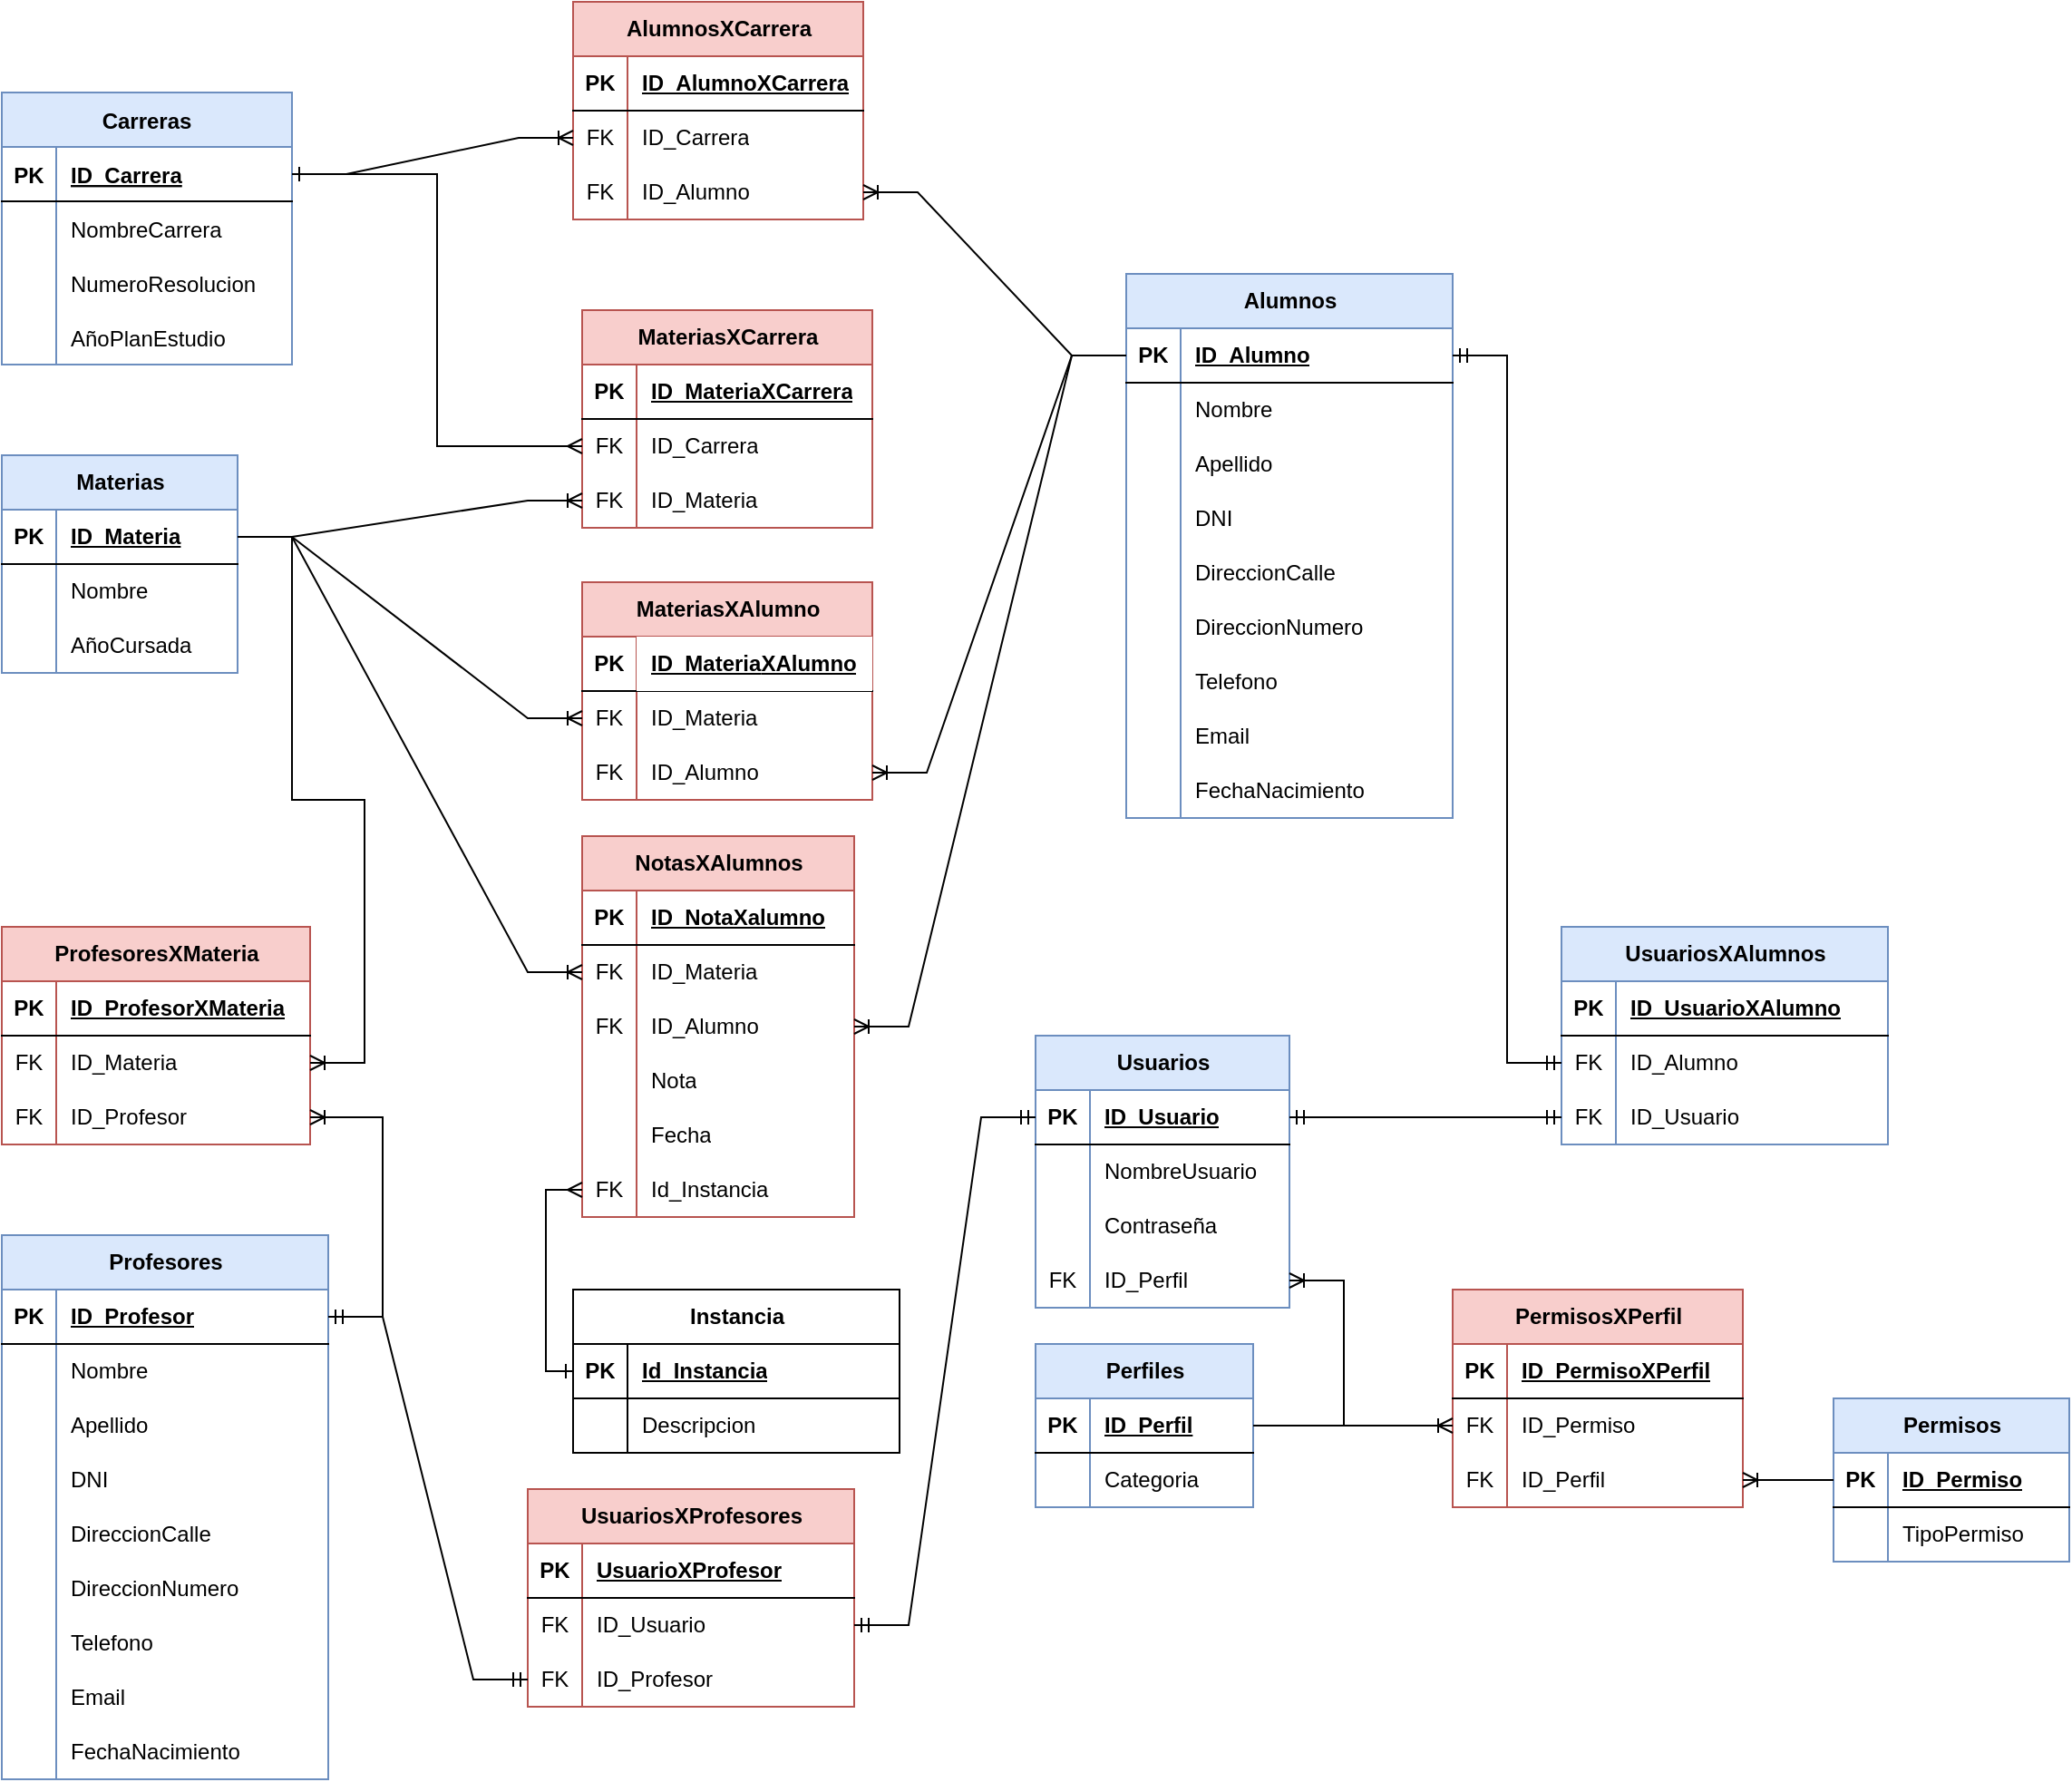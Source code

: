 <mxfile version="24.7.16">
  <diagram id="R2lEEEUBdFMjLlhIrx00" name="Page-1">
    <mxGraphModel dx="906" dy="468" grid="1" gridSize="10" guides="1" tooltips="1" connect="1" arrows="1" fold="1" page="1" pageScale="1" pageWidth="850" pageHeight="1100" math="0" shadow="0" extFonts="Permanent Marker^https://fonts.googleapis.com/css?family=Permanent+Marker">
      <root>
        <mxCell id="0" />
        <mxCell id="1" parent="0" />
        <mxCell id="C-vyLk0tnHw3VtMMgP7b-23" value="Carreras" style="shape=table;startSize=30;container=1;collapsible=1;childLayout=tableLayout;fixedRows=1;rowLines=0;fontStyle=1;align=center;resizeLast=1;fillColor=#dae8fc;strokeColor=#6c8ebf;" parent="1" vertex="1">
          <mxGeometry y="100" width="160" height="150" as="geometry" />
        </mxCell>
        <mxCell id="C-vyLk0tnHw3VtMMgP7b-24" value="" style="shape=partialRectangle;collapsible=0;dropTarget=0;pointerEvents=0;fillColor=none;points=[[0,0.5],[1,0.5]];portConstraint=eastwest;top=0;left=0;right=0;bottom=1;" parent="C-vyLk0tnHw3VtMMgP7b-23" vertex="1">
          <mxGeometry y="30" width="160" height="30" as="geometry" />
        </mxCell>
        <mxCell id="C-vyLk0tnHw3VtMMgP7b-25" value="PK" style="shape=partialRectangle;overflow=hidden;connectable=0;fillColor=none;top=0;left=0;bottom=0;right=0;fontStyle=1;" parent="C-vyLk0tnHw3VtMMgP7b-24" vertex="1">
          <mxGeometry width="30" height="30" as="geometry">
            <mxRectangle width="30" height="30" as="alternateBounds" />
          </mxGeometry>
        </mxCell>
        <mxCell id="C-vyLk0tnHw3VtMMgP7b-26" value="ID_Carrera" style="shape=partialRectangle;overflow=hidden;connectable=0;fillColor=none;top=0;left=0;bottom=0;right=0;align=left;spacingLeft=6;fontStyle=5;" parent="C-vyLk0tnHw3VtMMgP7b-24" vertex="1">
          <mxGeometry x="30" width="130" height="30" as="geometry">
            <mxRectangle width="130" height="30" as="alternateBounds" />
          </mxGeometry>
        </mxCell>
        <mxCell id="C-vyLk0tnHw3VtMMgP7b-27" value="" style="shape=partialRectangle;collapsible=0;dropTarget=0;pointerEvents=0;fillColor=none;points=[[0,0.5],[1,0.5]];portConstraint=eastwest;top=0;left=0;right=0;bottom=0;" parent="C-vyLk0tnHw3VtMMgP7b-23" vertex="1">
          <mxGeometry y="60" width="160" height="30" as="geometry" />
        </mxCell>
        <mxCell id="C-vyLk0tnHw3VtMMgP7b-28" value="" style="shape=partialRectangle;overflow=hidden;connectable=0;fillColor=none;top=0;left=0;bottom=0;right=0;" parent="C-vyLk0tnHw3VtMMgP7b-27" vertex="1">
          <mxGeometry width="30" height="30" as="geometry">
            <mxRectangle width="30" height="30" as="alternateBounds" />
          </mxGeometry>
        </mxCell>
        <mxCell id="C-vyLk0tnHw3VtMMgP7b-29" value="NombreCarrera" style="shape=partialRectangle;overflow=hidden;connectable=0;fillColor=none;top=0;left=0;bottom=0;right=0;align=left;spacingLeft=6;" parent="C-vyLk0tnHw3VtMMgP7b-27" vertex="1">
          <mxGeometry x="30" width="130" height="30" as="geometry">
            <mxRectangle width="130" height="30" as="alternateBounds" />
          </mxGeometry>
        </mxCell>
        <mxCell id="rnzDW3PvFjtOqo7_o9bj-9" value="" style="shape=partialRectangle;collapsible=0;dropTarget=0;pointerEvents=0;fillColor=none;points=[[0,0.5],[1,0.5]];portConstraint=eastwest;top=0;left=0;right=0;bottom=0;" parent="C-vyLk0tnHw3VtMMgP7b-23" vertex="1">
          <mxGeometry y="90" width="160" height="30" as="geometry" />
        </mxCell>
        <mxCell id="rnzDW3PvFjtOqo7_o9bj-10" value="" style="shape=partialRectangle;overflow=hidden;connectable=0;fillColor=none;top=0;left=0;bottom=0;right=0;" parent="rnzDW3PvFjtOqo7_o9bj-9" vertex="1">
          <mxGeometry width="30" height="30" as="geometry">
            <mxRectangle width="30" height="30" as="alternateBounds" />
          </mxGeometry>
        </mxCell>
        <mxCell id="rnzDW3PvFjtOqo7_o9bj-11" value="NumeroResolucion" style="shape=partialRectangle;overflow=hidden;connectable=0;fillColor=none;top=0;left=0;bottom=0;right=0;align=left;spacingLeft=6;" parent="rnzDW3PvFjtOqo7_o9bj-9" vertex="1">
          <mxGeometry x="30" width="130" height="30" as="geometry">
            <mxRectangle width="130" height="30" as="alternateBounds" />
          </mxGeometry>
        </mxCell>
        <mxCell id="rnzDW3PvFjtOqo7_o9bj-12" value="" style="shape=partialRectangle;collapsible=0;dropTarget=0;pointerEvents=0;fillColor=none;points=[[0,0.5],[1,0.5]];portConstraint=eastwest;top=0;left=0;right=0;bottom=0;" parent="C-vyLk0tnHw3VtMMgP7b-23" vertex="1">
          <mxGeometry y="120" width="160" height="30" as="geometry" />
        </mxCell>
        <mxCell id="rnzDW3PvFjtOqo7_o9bj-13" value="" style="shape=partialRectangle;overflow=hidden;connectable=0;fillColor=none;top=0;left=0;bottom=0;right=0;" parent="rnzDW3PvFjtOqo7_o9bj-12" vertex="1">
          <mxGeometry width="30" height="30" as="geometry">
            <mxRectangle width="30" height="30" as="alternateBounds" />
          </mxGeometry>
        </mxCell>
        <mxCell id="rnzDW3PvFjtOqo7_o9bj-14" value="AñoPlanEstudio" style="shape=partialRectangle;overflow=hidden;connectable=0;fillColor=none;top=0;left=0;bottom=0;right=0;align=left;spacingLeft=6;" parent="rnzDW3PvFjtOqo7_o9bj-12" vertex="1">
          <mxGeometry x="30" width="130" height="30" as="geometry">
            <mxRectangle width="130" height="30" as="alternateBounds" />
          </mxGeometry>
        </mxCell>
        <mxCell id="rnzDW3PvFjtOqo7_o9bj-15" value="AlumnosXCarrera" style="shape=table;startSize=30;container=1;collapsible=1;childLayout=tableLayout;fixedRows=1;rowLines=0;fontStyle=1;align=center;resizeLast=1;html=1;fillColor=#f8cecc;strokeColor=#b85450;" parent="1" vertex="1">
          <mxGeometry x="315" y="50" width="160" height="120" as="geometry" />
        </mxCell>
        <mxCell id="rnzDW3PvFjtOqo7_o9bj-16" value="" style="shape=tableRow;horizontal=0;startSize=0;swimlaneHead=0;swimlaneBody=0;fillColor=none;collapsible=0;dropTarget=0;points=[[0,0.5],[1,0.5]];portConstraint=eastwest;top=0;left=0;right=0;bottom=1;" parent="rnzDW3PvFjtOqo7_o9bj-15" vertex="1">
          <mxGeometry y="30" width="160" height="30" as="geometry" />
        </mxCell>
        <mxCell id="rnzDW3PvFjtOqo7_o9bj-17" value="PK" style="shape=partialRectangle;connectable=0;fillColor=none;top=0;left=0;bottom=0;right=0;fontStyle=1;overflow=hidden;whiteSpace=wrap;html=1;" parent="rnzDW3PvFjtOqo7_o9bj-16" vertex="1">
          <mxGeometry width="30" height="30" as="geometry">
            <mxRectangle width="30" height="30" as="alternateBounds" />
          </mxGeometry>
        </mxCell>
        <mxCell id="rnzDW3PvFjtOqo7_o9bj-18" value="ID_AlumnoXCarrera" style="shape=partialRectangle;connectable=0;fillColor=none;top=0;left=0;bottom=0;right=0;align=left;spacingLeft=6;fontStyle=5;overflow=hidden;whiteSpace=wrap;html=1;" parent="rnzDW3PvFjtOqo7_o9bj-16" vertex="1">
          <mxGeometry x="30" width="130" height="30" as="geometry">
            <mxRectangle width="130" height="30" as="alternateBounds" />
          </mxGeometry>
        </mxCell>
        <mxCell id="rnzDW3PvFjtOqo7_o9bj-19" value="" style="shape=tableRow;horizontal=0;startSize=0;swimlaneHead=0;swimlaneBody=0;fillColor=none;collapsible=0;dropTarget=0;points=[[0,0.5],[1,0.5]];portConstraint=eastwest;top=0;left=0;right=0;bottom=0;" parent="rnzDW3PvFjtOqo7_o9bj-15" vertex="1">
          <mxGeometry y="60" width="160" height="30" as="geometry" />
        </mxCell>
        <mxCell id="rnzDW3PvFjtOqo7_o9bj-20" value="FK" style="shape=partialRectangle;connectable=0;fillColor=none;top=0;left=0;bottom=0;right=0;editable=1;overflow=hidden;whiteSpace=wrap;html=1;" parent="rnzDW3PvFjtOqo7_o9bj-19" vertex="1">
          <mxGeometry width="30" height="30" as="geometry">
            <mxRectangle width="30" height="30" as="alternateBounds" />
          </mxGeometry>
        </mxCell>
        <mxCell id="rnzDW3PvFjtOqo7_o9bj-21" value="ID_Carrera" style="shape=partialRectangle;connectable=0;fillColor=none;top=0;left=0;bottom=0;right=0;align=left;spacingLeft=6;overflow=hidden;whiteSpace=wrap;html=1;" parent="rnzDW3PvFjtOqo7_o9bj-19" vertex="1">
          <mxGeometry x="30" width="130" height="30" as="geometry">
            <mxRectangle width="130" height="30" as="alternateBounds" />
          </mxGeometry>
        </mxCell>
        <mxCell id="rnzDW3PvFjtOqo7_o9bj-22" value="" style="shape=tableRow;horizontal=0;startSize=0;swimlaneHead=0;swimlaneBody=0;fillColor=none;collapsible=0;dropTarget=0;points=[[0,0.5],[1,0.5]];portConstraint=eastwest;top=0;left=0;right=0;bottom=0;" parent="rnzDW3PvFjtOqo7_o9bj-15" vertex="1">
          <mxGeometry y="90" width="160" height="30" as="geometry" />
        </mxCell>
        <mxCell id="rnzDW3PvFjtOqo7_o9bj-23" value="FK" style="shape=partialRectangle;connectable=0;fillColor=none;top=0;left=0;bottom=0;right=0;editable=1;overflow=hidden;whiteSpace=wrap;html=1;" parent="rnzDW3PvFjtOqo7_o9bj-22" vertex="1">
          <mxGeometry width="30" height="30" as="geometry">
            <mxRectangle width="30" height="30" as="alternateBounds" />
          </mxGeometry>
        </mxCell>
        <mxCell id="rnzDW3PvFjtOqo7_o9bj-24" value="ID_Alumno" style="shape=partialRectangle;connectable=0;fillColor=none;top=0;left=0;bottom=0;right=0;align=left;spacingLeft=6;overflow=hidden;whiteSpace=wrap;html=1;" parent="rnzDW3PvFjtOqo7_o9bj-22" vertex="1">
          <mxGeometry x="30" width="130" height="30" as="geometry">
            <mxRectangle width="130" height="30" as="alternateBounds" />
          </mxGeometry>
        </mxCell>
        <mxCell id="rnzDW3PvFjtOqo7_o9bj-28" value="MateriasXCarrera" style="shape=table;startSize=30;container=1;collapsible=1;childLayout=tableLayout;fixedRows=1;rowLines=0;fontStyle=1;align=center;resizeLast=1;html=1;fillColor=#f8cecc;strokeColor=#b85450;" parent="1" vertex="1">
          <mxGeometry x="320" y="220" width="160" height="120" as="geometry" />
        </mxCell>
        <mxCell id="rnzDW3PvFjtOqo7_o9bj-29" value="" style="shape=tableRow;horizontal=0;startSize=0;swimlaneHead=0;swimlaneBody=0;fillColor=none;collapsible=0;dropTarget=0;points=[[0,0.5],[1,0.5]];portConstraint=eastwest;top=0;left=0;right=0;bottom=1;" parent="rnzDW3PvFjtOqo7_o9bj-28" vertex="1">
          <mxGeometry y="30" width="160" height="30" as="geometry" />
        </mxCell>
        <mxCell id="rnzDW3PvFjtOqo7_o9bj-30" value="PK" style="shape=partialRectangle;connectable=0;fillColor=none;top=0;left=0;bottom=0;right=0;fontStyle=1;overflow=hidden;whiteSpace=wrap;html=1;" parent="rnzDW3PvFjtOqo7_o9bj-29" vertex="1">
          <mxGeometry width="30" height="30" as="geometry">
            <mxRectangle width="30" height="30" as="alternateBounds" />
          </mxGeometry>
        </mxCell>
        <mxCell id="rnzDW3PvFjtOqo7_o9bj-31" value="ID_MateriaXCarrera" style="shape=partialRectangle;connectable=0;fillColor=none;top=0;left=0;bottom=0;right=0;align=left;spacingLeft=6;fontStyle=5;overflow=hidden;whiteSpace=wrap;html=1;" parent="rnzDW3PvFjtOqo7_o9bj-29" vertex="1">
          <mxGeometry x="30" width="130" height="30" as="geometry">
            <mxRectangle width="130" height="30" as="alternateBounds" />
          </mxGeometry>
        </mxCell>
        <mxCell id="rnzDW3PvFjtOqo7_o9bj-32" value="" style="shape=tableRow;horizontal=0;startSize=0;swimlaneHead=0;swimlaneBody=0;fillColor=none;collapsible=0;dropTarget=0;points=[[0,0.5],[1,0.5]];portConstraint=eastwest;top=0;left=0;right=0;bottom=0;" parent="rnzDW3PvFjtOqo7_o9bj-28" vertex="1">
          <mxGeometry y="60" width="160" height="30" as="geometry" />
        </mxCell>
        <mxCell id="rnzDW3PvFjtOqo7_o9bj-33" value="FK" style="shape=partialRectangle;connectable=0;fillColor=none;top=0;left=0;bottom=0;right=0;editable=1;overflow=hidden;whiteSpace=wrap;html=1;" parent="rnzDW3PvFjtOqo7_o9bj-32" vertex="1">
          <mxGeometry width="30" height="30" as="geometry">
            <mxRectangle width="30" height="30" as="alternateBounds" />
          </mxGeometry>
        </mxCell>
        <mxCell id="rnzDW3PvFjtOqo7_o9bj-34" value="ID_Carrera" style="shape=partialRectangle;connectable=0;fillColor=none;top=0;left=0;bottom=0;right=0;align=left;spacingLeft=6;overflow=hidden;whiteSpace=wrap;html=1;" parent="rnzDW3PvFjtOqo7_o9bj-32" vertex="1">
          <mxGeometry x="30" width="130" height="30" as="geometry">
            <mxRectangle width="130" height="30" as="alternateBounds" />
          </mxGeometry>
        </mxCell>
        <mxCell id="rnzDW3PvFjtOqo7_o9bj-35" value="" style="shape=tableRow;horizontal=0;startSize=0;swimlaneHead=0;swimlaneBody=0;fillColor=none;collapsible=0;dropTarget=0;points=[[0,0.5],[1,0.5]];portConstraint=eastwest;top=0;left=0;right=0;bottom=0;" parent="rnzDW3PvFjtOqo7_o9bj-28" vertex="1">
          <mxGeometry y="90" width="160" height="30" as="geometry" />
        </mxCell>
        <mxCell id="rnzDW3PvFjtOqo7_o9bj-36" value="FK" style="shape=partialRectangle;connectable=0;fillColor=none;top=0;left=0;bottom=0;right=0;editable=1;overflow=hidden;whiteSpace=wrap;html=1;" parent="rnzDW3PvFjtOqo7_o9bj-35" vertex="1">
          <mxGeometry width="30" height="30" as="geometry">
            <mxRectangle width="30" height="30" as="alternateBounds" />
          </mxGeometry>
        </mxCell>
        <mxCell id="rnzDW3PvFjtOqo7_o9bj-37" value="ID_Materia" style="shape=partialRectangle;connectable=0;fillColor=none;top=0;left=0;bottom=0;right=0;align=left;spacingLeft=6;overflow=hidden;whiteSpace=wrap;html=1;" parent="rnzDW3PvFjtOqo7_o9bj-35" vertex="1">
          <mxGeometry x="30" width="130" height="30" as="geometry">
            <mxRectangle width="130" height="30" as="alternateBounds" />
          </mxGeometry>
        </mxCell>
        <mxCell id="rnzDW3PvFjtOqo7_o9bj-41" value="Materias" style="shape=table;startSize=30;container=1;collapsible=1;childLayout=tableLayout;fixedRows=1;rowLines=0;fontStyle=1;align=center;resizeLast=1;html=1;fillColor=#dae8fc;strokeColor=#6c8ebf;" parent="1" vertex="1">
          <mxGeometry y="300" width="130" height="120" as="geometry" />
        </mxCell>
        <mxCell id="rnzDW3PvFjtOqo7_o9bj-42" value="" style="shape=tableRow;horizontal=0;startSize=0;swimlaneHead=0;swimlaneBody=0;fillColor=none;collapsible=0;dropTarget=0;points=[[0,0.5],[1,0.5]];portConstraint=eastwest;top=0;left=0;right=0;bottom=1;" parent="rnzDW3PvFjtOqo7_o9bj-41" vertex="1">
          <mxGeometry y="30" width="130" height="30" as="geometry" />
        </mxCell>
        <mxCell id="rnzDW3PvFjtOqo7_o9bj-43" value="PK" style="shape=partialRectangle;connectable=0;fillColor=none;top=0;left=0;bottom=0;right=0;fontStyle=1;overflow=hidden;whiteSpace=wrap;html=1;" parent="rnzDW3PvFjtOqo7_o9bj-42" vertex="1">
          <mxGeometry width="30" height="30" as="geometry">
            <mxRectangle width="30" height="30" as="alternateBounds" />
          </mxGeometry>
        </mxCell>
        <mxCell id="rnzDW3PvFjtOqo7_o9bj-44" value="ID_Materia" style="shape=partialRectangle;connectable=0;fillColor=none;top=0;left=0;bottom=0;right=0;align=left;spacingLeft=6;fontStyle=5;overflow=hidden;whiteSpace=wrap;html=1;" parent="rnzDW3PvFjtOqo7_o9bj-42" vertex="1">
          <mxGeometry x="30" width="100" height="30" as="geometry">
            <mxRectangle width="100" height="30" as="alternateBounds" />
          </mxGeometry>
        </mxCell>
        <mxCell id="rnzDW3PvFjtOqo7_o9bj-45" value="" style="shape=tableRow;horizontal=0;startSize=0;swimlaneHead=0;swimlaneBody=0;fillColor=none;collapsible=0;dropTarget=0;points=[[0,0.5],[1,0.5]];portConstraint=eastwest;top=0;left=0;right=0;bottom=0;" parent="rnzDW3PvFjtOqo7_o9bj-41" vertex="1">
          <mxGeometry y="60" width="130" height="30" as="geometry" />
        </mxCell>
        <mxCell id="rnzDW3PvFjtOqo7_o9bj-46" value="" style="shape=partialRectangle;connectable=0;fillColor=none;top=0;left=0;bottom=0;right=0;editable=1;overflow=hidden;whiteSpace=wrap;html=1;" parent="rnzDW3PvFjtOqo7_o9bj-45" vertex="1">
          <mxGeometry width="30" height="30" as="geometry">
            <mxRectangle width="30" height="30" as="alternateBounds" />
          </mxGeometry>
        </mxCell>
        <mxCell id="rnzDW3PvFjtOqo7_o9bj-47" value="Nombre" style="shape=partialRectangle;connectable=0;fillColor=none;top=0;left=0;bottom=0;right=0;align=left;spacingLeft=6;overflow=hidden;whiteSpace=wrap;html=1;" parent="rnzDW3PvFjtOqo7_o9bj-45" vertex="1">
          <mxGeometry x="30" width="100" height="30" as="geometry">
            <mxRectangle width="100" height="30" as="alternateBounds" />
          </mxGeometry>
        </mxCell>
        <mxCell id="rnzDW3PvFjtOqo7_o9bj-48" value="" style="shape=tableRow;horizontal=0;startSize=0;swimlaneHead=0;swimlaneBody=0;fillColor=none;collapsible=0;dropTarget=0;points=[[0,0.5],[1,0.5]];portConstraint=eastwest;top=0;left=0;right=0;bottom=0;" parent="rnzDW3PvFjtOqo7_o9bj-41" vertex="1">
          <mxGeometry y="90" width="130" height="30" as="geometry" />
        </mxCell>
        <mxCell id="rnzDW3PvFjtOqo7_o9bj-49" value="" style="shape=partialRectangle;connectable=0;fillColor=none;top=0;left=0;bottom=0;right=0;editable=1;overflow=hidden;whiteSpace=wrap;html=1;" parent="rnzDW3PvFjtOqo7_o9bj-48" vertex="1">
          <mxGeometry width="30" height="30" as="geometry">
            <mxRectangle width="30" height="30" as="alternateBounds" />
          </mxGeometry>
        </mxCell>
        <mxCell id="rnzDW3PvFjtOqo7_o9bj-50" value="AñoCursada" style="shape=partialRectangle;connectable=0;fillColor=none;top=0;left=0;bottom=0;right=0;align=left;spacingLeft=6;overflow=hidden;whiteSpace=wrap;html=1;" parent="rnzDW3PvFjtOqo7_o9bj-48" vertex="1">
          <mxGeometry x="30" width="100" height="30" as="geometry">
            <mxRectangle width="100" height="30" as="alternateBounds" />
          </mxGeometry>
        </mxCell>
        <mxCell id="rnzDW3PvFjtOqo7_o9bj-54" value="MateriasXAlumno" style="shape=table;startSize=30;container=1;collapsible=1;childLayout=tableLayout;fixedRows=1;rowLines=0;fontStyle=1;align=center;resizeLast=1;html=1;fillColor=#f8cecc;strokeColor=#b85450;" parent="1" vertex="1">
          <mxGeometry x="320" y="370" width="160" height="120" as="geometry" />
        </mxCell>
        <mxCell id="rnzDW3PvFjtOqo7_o9bj-55" value="" style="shape=tableRow;horizontal=0;startSize=0;swimlaneHead=0;swimlaneBody=0;fillColor=none;collapsible=0;dropTarget=0;points=[[0,0.5],[1,0.5]];portConstraint=eastwest;top=0;left=0;right=0;bottom=1;" parent="rnzDW3PvFjtOqo7_o9bj-54" vertex="1">
          <mxGeometry y="30" width="160" height="30" as="geometry" />
        </mxCell>
        <mxCell id="rnzDW3PvFjtOqo7_o9bj-56" value="PK" style="shape=partialRectangle;connectable=0;fillColor=none;top=0;left=0;bottom=0;right=0;fontStyle=1;overflow=hidden;whiteSpace=wrap;html=1;" parent="rnzDW3PvFjtOqo7_o9bj-55" vertex="1">
          <mxGeometry width="30" height="30" as="geometry">
            <mxRectangle width="30" height="30" as="alternateBounds" />
          </mxGeometry>
        </mxCell>
        <mxCell id="rnzDW3PvFjtOqo7_o9bj-57" value="ID_Materia&lt;span style=&quot;background-color: initial;&quot;&gt;XAlumno&lt;/span&gt;" style="shape=partialRectangle;connectable=0;top=0;left=0;bottom=0;right=0;align=left;spacingLeft=6;fontStyle=5;overflow=hidden;whiteSpace=wrap;html=1;" parent="rnzDW3PvFjtOqo7_o9bj-55" vertex="1">
          <mxGeometry x="30" width="130" height="30" as="geometry">
            <mxRectangle width="130" height="30" as="alternateBounds" />
          </mxGeometry>
        </mxCell>
        <mxCell id="rnzDW3PvFjtOqo7_o9bj-58" value="" style="shape=tableRow;horizontal=0;startSize=0;swimlaneHead=0;swimlaneBody=0;fillColor=none;collapsible=0;dropTarget=0;points=[[0,0.5],[1,0.5]];portConstraint=eastwest;top=0;left=0;right=0;bottom=0;" parent="rnzDW3PvFjtOqo7_o9bj-54" vertex="1">
          <mxGeometry y="60" width="160" height="30" as="geometry" />
        </mxCell>
        <mxCell id="rnzDW3PvFjtOqo7_o9bj-59" value="FK" style="shape=partialRectangle;connectable=0;fillColor=none;top=0;left=0;bottom=0;right=0;editable=1;overflow=hidden;whiteSpace=wrap;html=1;" parent="rnzDW3PvFjtOqo7_o9bj-58" vertex="1">
          <mxGeometry width="30" height="30" as="geometry">
            <mxRectangle width="30" height="30" as="alternateBounds" />
          </mxGeometry>
        </mxCell>
        <mxCell id="rnzDW3PvFjtOqo7_o9bj-60" value="ID_Materia" style="shape=partialRectangle;connectable=0;fillColor=none;top=0;left=0;bottom=0;right=0;align=left;spacingLeft=6;overflow=hidden;whiteSpace=wrap;html=1;" parent="rnzDW3PvFjtOqo7_o9bj-58" vertex="1">
          <mxGeometry x="30" width="130" height="30" as="geometry">
            <mxRectangle width="130" height="30" as="alternateBounds" />
          </mxGeometry>
        </mxCell>
        <mxCell id="rnzDW3PvFjtOqo7_o9bj-61" value="" style="shape=tableRow;horizontal=0;startSize=0;swimlaneHead=0;swimlaneBody=0;fillColor=none;collapsible=0;dropTarget=0;points=[[0,0.5],[1,0.5]];portConstraint=eastwest;top=0;left=0;right=0;bottom=0;" parent="rnzDW3PvFjtOqo7_o9bj-54" vertex="1">
          <mxGeometry y="90" width="160" height="30" as="geometry" />
        </mxCell>
        <mxCell id="rnzDW3PvFjtOqo7_o9bj-62" value="FK" style="shape=partialRectangle;connectable=0;fillColor=none;top=0;left=0;bottom=0;right=0;editable=1;overflow=hidden;whiteSpace=wrap;html=1;" parent="rnzDW3PvFjtOqo7_o9bj-61" vertex="1">
          <mxGeometry width="30" height="30" as="geometry">
            <mxRectangle width="30" height="30" as="alternateBounds" />
          </mxGeometry>
        </mxCell>
        <mxCell id="rnzDW3PvFjtOqo7_o9bj-63" value="ID_Alumno" style="shape=partialRectangle;connectable=0;fillColor=none;top=0;left=0;bottom=0;right=0;align=left;spacingLeft=6;overflow=hidden;whiteSpace=wrap;html=1;" parent="rnzDW3PvFjtOqo7_o9bj-61" vertex="1">
          <mxGeometry x="30" width="130" height="30" as="geometry">
            <mxRectangle width="130" height="30" as="alternateBounds" />
          </mxGeometry>
        </mxCell>
        <mxCell id="rnzDW3PvFjtOqo7_o9bj-67" value="NotasXAlumnos" style="shape=table;startSize=30;container=1;collapsible=1;childLayout=tableLayout;fixedRows=1;rowLines=0;fontStyle=1;align=center;resizeLast=1;html=1;fillColor=#f8cecc;strokeColor=#b85450;" parent="1" vertex="1">
          <mxGeometry x="320" y="510" width="150" height="210" as="geometry" />
        </mxCell>
        <mxCell id="rnzDW3PvFjtOqo7_o9bj-68" value="" style="shape=tableRow;horizontal=0;startSize=0;swimlaneHead=0;swimlaneBody=0;fillColor=none;collapsible=0;dropTarget=0;points=[[0,0.5],[1,0.5]];portConstraint=eastwest;top=0;left=0;right=0;bottom=1;" parent="rnzDW3PvFjtOqo7_o9bj-67" vertex="1">
          <mxGeometry y="30" width="150" height="30" as="geometry" />
        </mxCell>
        <mxCell id="rnzDW3PvFjtOqo7_o9bj-69" value="PK" style="shape=partialRectangle;connectable=0;fillColor=none;top=0;left=0;bottom=0;right=0;fontStyle=1;overflow=hidden;whiteSpace=wrap;html=1;" parent="rnzDW3PvFjtOqo7_o9bj-68" vertex="1">
          <mxGeometry width="30" height="30" as="geometry">
            <mxRectangle width="30" height="30" as="alternateBounds" />
          </mxGeometry>
        </mxCell>
        <mxCell id="rnzDW3PvFjtOqo7_o9bj-70" value="ID_NotaXalumno" style="shape=partialRectangle;connectable=0;fillColor=none;top=0;left=0;bottom=0;right=0;align=left;spacingLeft=6;fontStyle=5;overflow=hidden;whiteSpace=wrap;html=1;" parent="rnzDW3PvFjtOqo7_o9bj-68" vertex="1">
          <mxGeometry x="30" width="120" height="30" as="geometry">
            <mxRectangle width="120" height="30" as="alternateBounds" />
          </mxGeometry>
        </mxCell>
        <mxCell id="rnzDW3PvFjtOqo7_o9bj-71" value="" style="shape=tableRow;horizontal=0;startSize=0;swimlaneHead=0;swimlaneBody=0;fillColor=none;collapsible=0;dropTarget=0;points=[[0,0.5],[1,0.5]];portConstraint=eastwest;top=0;left=0;right=0;bottom=0;" parent="rnzDW3PvFjtOqo7_o9bj-67" vertex="1">
          <mxGeometry y="60" width="150" height="30" as="geometry" />
        </mxCell>
        <mxCell id="rnzDW3PvFjtOqo7_o9bj-72" value="FK" style="shape=partialRectangle;connectable=0;fillColor=none;top=0;left=0;bottom=0;right=0;editable=1;overflow=hidden;whiteSpace=wrap;html=1;" parent="rnzDW3PvFjtOqo7_o9bj-71" vertex="1">
          <mxGeometry width="30" height="30" as="geometry">
            <mxRectangle width="30" height="30" as="alternateBounds" />
          </mxGeometry>
        </mxCell>
        <mxCell id="rnzDW3PvFjtOqo7_o9bj-73" value="ID_Materia" style="shape=partialRectangle;connectable=0;fillColor=none;top=0;left=0;bottom=0;right=0;align=left;spacingLeft=6;overflow=hidden;whiteSpace=wrap;html=1;" parent="rnzDW3PvFjtOqo7_o9bj-71" vertex="1">
          <mxGeometry x="30" width="120" height="30" as="geometry">
            <mxRectangle width="120" height="30" as="alternateBounds" />
          </mxGeometry>
        </mxCell>
        <mxCell id="rnzDW3PvFjtOqo7_o9bj-74" value="" style="shape=tableRow;horizontal=0;startSize=0;swimlaneHead=0;swimlaneBody=0;fillColor=none;collapsible=0;dropTarget=0;points=[[0,0.5],[1,0.5]];portConstraint=eastwest;top=0;left=0;right=0;bottom=0;" parent="rnzDW3PvFjtOqo7_o9bj-67" vertex="1">
          <mxGeometry y="90" width="150" height="30" as="geometry" />
        </mxCell>
        <mxCell id="rnzDW3PvFjtOqo7_o9bj-75" value="FK" style="shape=partialRectangle;connectable=0;fillColor=none;top=0;left=0;bottom=0;right=0;editable=1;overflow=hidden;whiteSpace=wrap;html=1;" parent="rnzDW3PvFjtOqo7_o9bj-74" vertex="1">
          <mxGeometry width="30" height="30" as="geometry">
            <mxRectangle width="30" height="30" as="alternateBounds" />
          </mxGeometry>
        </mxCell>
        <mxCell id="rnzDW3PvFjtOqo7_o9bj-76" value="ID_Alumno" style="shape=partialRectangle;connectable=0;fillColor=none;top=0;left=0;bottom=0;right=0;align=left;spacingLeft=6;overflow=hidden;whiteSpace=wrap;html=1;" parent="rnzDW3PvFjtOqo7_o9bj-74" vertex="1">
          <mxGeometry x="30" width="120" height="30" as="geometry">
            <mxRectangle width="120" height="30" as="alternateBounds" />
          </mxGeometry>
        </mxCell>
        <mxCell id="rnzDW3PvFjtOqo7_o9bj-77" value="" style="shape=tableRow;horizontal=0;startSize=0;swimlaneHead=0;swimlaneBody=0;fillColor=none;collapsible=0;dropTarget=0;points=[[0,0.5],[1,0.5]];portConstraint=eastwest;top=0;left=0;right=0;bottom=0;" parent="rnzDW3PvFjtOqo7_o9bj-67" vertex="1">
          <mxGeometry y="120" width="150" height="30" as="geometry" />
        </mxCell>
        <mxCell id="rnzDW3PvFjtOqo7_o9bj-78" value="" style="shape=partialRectangle;connectable=0;fillColor=none;top=0;left=0;bottom=0;right=0;editable=1;overflow=hidden;whiteSpace=wrap;html=1;" parent="rnzDW3PvFjtOqo7_o9bj-77" vertex="1">
          <mxGeometry width="30" height="30" as="geometry">
            <mxRectangle width="30" height="30" as="alternateBounds" />
          </mxGeometry>
        </mxCell>
        <mxCell id="rnzDW3PvFjtOqo7_o9bj-79" value="Nota" style="shape=partialRectangle;connectable=0;fillColor=none;top=0;left=0;bottom=0;right=0;align=left;spacingLeft=6;overflow=hidden;whiteSpace=wrap;html=1;" parent="rnzDW3PvFjtOqo7_o9bj-77" vertex="1">
          <mxGeometry x="30" width="120" height="30" as="geometry">
            <mxRectangle width="120" height="30" as="alternateBounds" />
          </mxGeometry>
        </mxCell>
        <mxCell id="rnzDW3PvFjtOqo7_o9bj-80" value="" style="shape=tableRow;horizontal=0;startSize=0;swimlaneHead=0;swimlaneBody=0;fillColor=none;collapsible=0;dropTarget=0;points=[[0,0.5],[1,0.5]];portConstraint=eastwest;top=0;left=0;right=0;bottom=0;" parent="rnzDW3PvFjtOqo7_o9bj-67" vertex="1">
          <mxGeometry y="150" width="150" height="30" as="geometry" />
        </mxCell>
        <mxCell id="rnzDW3PvFjtOqo7_o9bj-81" value="" style="shape=partialRectangle;connectable=0;fillColor=none;top=0;left=0;bottom=0;right=0;editable=1;overflow=hidden;whiteSpace=wrap;html=1;" parent="rnzDW3PvFjtOqo7_o9bj-80" vertex="1">
          <mxGeometry width="30" height="30" as="geometry">
            <mxRectangle width="30" height="30" as="alternateBounds" />
          </mxGeometry>
        </mxCell>
        <mxCell id="rnzDW3PvFjtOqo7_o9bj-82" value="Fecha" style="shape=partialRectangle;connectable=0;fillColor=none;top=0;left=0;bottom=0;right=0;align=left;spacingLeft=6;overflow=hidden;whiteSpace=wrap;html=1;" parent="rnzDW3PvFjtOqo7_o9bj-80" vertex="1">
          <mxGeometry x="30" width="120" height="30" as="geometry">
            <mxRectangle width="120" height="30" as="alternateBounds" />
          </mxGeometry>
        </mxCell>
        <mxCell id="-DtlrajoCFqUaL3wlROu-2" value="" style="shape=tableRow;horizontal=0;startSize=0;swimlaneHead=0;swimlaneBody=0;fillColor=none;collapsible=0;dropTarget=0;points=[[0,0.5],[1,0.5]];portConstraint=eastwest;top=0;left=0;right=0;bottom=0;" vertex="1" parent="rnzDW3PvFjtOqo7_o9bj-67">
          <mxGeometry y="180" width="150" height="30" as="geometry" />
        </mxCell>
        <mxCell id="-DtlrajoCFqUaL3wlROu-3" value="&lt;font style=&quot;vertical-align: inherit;&quot;&gt;&lt;font style=&quot;vertical-align: inherit;&quot;&gt;FK&lt;/font&gt;&lt;/font&gt;" style="shape=partialRectangle;connectable=0;fillColor=none;top=0;left=0;bottom=0;right=0;editable=1;overflow=hidden;whiteSpace=wrap;html=1;" vertex="1" parent="-DtlrajoCFqUaL3wlROu-2">
          <mxGeometry width="30" height="30" as="geometry">
            <mxRectangle width="30" height="30" as="alternateBounds" />
          </mxGeometry>
        </mxCell>
        <mxCell id="-DtlrajoCFqUaL3wlROu-4" value="&lt;font style=&quot;vertical-align: inherit;&quot;&gt;&lt;font style=&quot;vertical-align: inherit;&quot;&gt;Id_Instancia&lt;/font&gt;&lt;/font&gt;" style="shape=partialRectangle;connectable=0;fillColor=none;top=0;left=0;bottom=0;right=0;align=left;spacingLeft=6;overflow=hidden;whiteSpace=wrap;html=1;" vertex="1" parent="-DtlrajoCFqUaL3wlROu-2">
          <mxGeometry x="30" width="120" height="30" as="geometry">
            <mxRectangle width="120" height="30" as="alternateBounds" />
          </mxGeometry>
        </mxCell>
        <mxCell id="rnzDW3PvFjtOqo7_o9bj-83" value="ProfesoresXMateria" style="shape=table;startSize=30;container=1;collapsible=1;childLayout=tableLayout;fixedRows=1;rowLines=0;fontStyle=1;align=center;resizeLast=1;html=1;fillColor=#f8cecc;strokeColor=#b85450;" parent="1" vertex="1">
          <mxGeometry y="560" width="170" height="120" as="geometry" />
        </mxCell>
        <mxCell id="rnzDW3PvFjtOqo7_o9bj-84" value="" style="shape=tableRow;horizontal=0;startSize=0;swimlaneHead=0;swimlaneBody=0;fillColor=none;collapsible=0;dropTarget=0;points=[[0,0.5],[1,0.5]];portConstraint=eastwest;top=0;left=0;right=0;bottom=1;" parent="rnzDW3PvFjtOqo7_o9bj-83" vertex="1">
          <mxGeometry y="30" width="170" height="30" as="geometry" />
        </mxCell>
        <mxCell id="rnzDW3PvFjtOqo7_o9bj-85" value="PK" style="shape=partialRectangle;connectable=0;fillColor=none;top=0;left=0;bottom=0;right=0;fontStyle=1;overflow=hidden;whiteSpace=wrap;html=1;" parent="rnzDW3PvFjtOqo7_o9bj-84" vertex="1">
          <mxGeometry width="30" height="30" as="geometry">
            <mxRectangle width="30" height="30" as="alternateBounds" />
          </mxGeometry>
        </mxCell>
        <mxCell id="rnzDW3PvFjtOqo7_o9bj-86" value="ID_ProfesorXMateria" style="shape=partialRectangle;connectable=0;fillColor=none;top=0;left=0;bottom=0;right=0;align=left;spacingLeft=6;fontStyle=5;overflow=hidden;whiteSpace=wrap;html=1;" parent="rnzDW3PvFjtOqo7_o9bj-84" vertex="1">
          <mxGeometry x="30" width="140" height="30" as="geometry">
            <mxRectangle width="140" height="30" as="alternateBounds" />
          </mxGeometry>
        </mxCell>
        <mxCell id="rnzDW3PvFjtOqo7_o9bj-87" value="" style="shape=tableRow;horizontal=0;startSize=0;swimlaneHead=0;swimlaneBody=0;fillColor=none;collapsible=0;dropTarget=0;points=[[0,0.5],[1,0.5]];portConstraint=eastwest;top=0;left=0;right=0;bottom=0;" parent="rnzDW3PvFjtOqo7_o9bj-83" vertex="1">
          <mxGeometry y="60" width="170" height="30" as="geometry" />
        </mxCell>
        <mxCell id="rnzDW3PvFjtOqo7_o9bj-88" value="FK" style="shape=partialRectangle;connectable=0;fillColor=none;top=0;left=0;bottom=0;right=0;editable=1;overflow=hidden;whiteSpace=wrap;html=1;" parent="rnzDW3PvFjtOqo7_o9bj-87" vertex="1">
          <mxGeometry width="30" height="30" as="geometry">
            <mxRectangle width="30" height="30" as="alternateBounds" />
          </mxGeometry>
        </mxCell>
        <mxCell id="rnzDW3PvFjtOqo7_o9bj-89" value="ID_Materia" style="shape=partialRectangle;connectable=0;fillColor=none;top=0;left=0;bottom=0;right=0;align=left;spacingLeft=6;overflow=hidden;whiteSpace=wrap;html=1;" parent="rnzDW3PvFjtOqo7_o9bj-87" vertex="1">
          <mxGeometry x="30" width="140" height="30" as="geometry">
            <mxRectangle width="140" height="30" as="alternateBounds" />
          </mxGeometry>
        </mxCell>
        <mxCell id="rnzDW3PvFjtOqo7_o9bj-90" value="" style="shape=tableRow;horizontal=0;startSize=0;swimlaneHead=0;swimlaneBody=0;fillColor=none;collapsible=0;dropTarget=0;points=[[0,0.5],[1,0.5]];portConstraint=eastwest;top=0;left=0;right=0;bottom=0;" parent="rnzDW3PvFjtOqo7_o9bj-83" vertex="1">
          <mxGeometry y="90" width="170" height="30" as="geometry" />
        </mxCell>
        <mxCell id="rnzDW3PvFjtOqo7_o9bj-91" value="FK" style="shape=partialRectangle;connectable=0;fillColor=none;top=0;left=0;bottom=0;right=0;editable=1;overflow=hidden;whiteSpace=wrap;html=1;" parent="rnzDW3PvFjtOqo7_o9bj-90" vertex="1">
          <mxGeometry width="30" height="30" as="geometry">
            <mxRectangle width="30" height="30" as="alternateBounds" />
          </mxGeometry>
        </mxCell>
        <mxCell id="rnzDW3PvFjtOqo7_o9bj-92" value="ID_Profesor" style="shape=partialRectangle;connectable=0;fillColor=none;top=0;left=0;bottom=0;right=0;align=left;spacingLeft=6;overflow=hidden;whiteSpace=wrap;html=1;" parent="rnzDW3PvFjtOqo7_o9bj-90" vertex="1">
          <mxGeometry x="30" width="140" height="30" as="geometry">
            <mxRectangle width="140" height="30" as="alternateBounds" />
          </mxGeometry>
        </mxCell>
        <mxCell id="rnzDW3PvFjtOqo7_o9bj-96" value="Profesores" style="shape=table;startSize=30;container=1;collapsible=1;childLayout=tableLayout;fixedRows=1;rowLines=0;fontStyle=1;align=center;resizeLast=1;html=1;fillColor=#dae8fc;strokeColor=#6c8ebf;" parent="1" vertex="1">
          <mxGeometry y="730" width="180" height="300" as="geometry" />
        </mxCell>
        <mxCell id="rnzDW3PvFjtOqo7_o9bj-97" value="" style="shape=tableRow;horizontal=0;startSize=0;swimlaneHead=0;swimlaneBody=0;fillColor=none;collapsible=0;dropTarget=0;points=[[0,0.5],[1,0.5]];portConstraint=eastwest;top=0;left=0;right=0;bottom=1;" parent="rnzDW3PvFjtOqo7_o9bj-96" vertex="1">
          <mxGeometry y="30" width="180" height="30" as="geometry" />
        </mxCell>
        <mxCell id="rnzDW3PvFjtOqo7_o9bj-98" value="PK" style="shape=partialRectangle;connectable=0;fillColor=none;top=0;left=0;bottom=0;right=0;fontStyle=1;overflow=hidden;whiteSpace=wrap;html=1;" parent="rnzDW3PvFjtOqo7_o9bj-97" vertex="1">
          <mxGeometry width="30" height="30" as="geometry">
            <mxRectangle width="30" height="30" as="alternateBounds" />
          </mxGeometry>
        </mxCell>
        <mxCell id="rnzDW3PvFjtOqo7_o9bj-99" value="ID_Profesor" style="shape=partialRectangle;connectable=0;fillColor=none;top=0;left=0;bottom=0;right=0;align=left;spacingLeft=6;fontStyle=5;overflow=hidden;whiteSpace=wrap;html=1;" parent="rnzDW3PvFjtOqo7_o9bj-97" vertex="1">
          <mxGeometry x="30" width="150" height="30" as="geometry">
            <mxRectangle width="150" height="30" as="alternateBounds" />
          </mxGeometry>
        </mxCell>
        <mxCell id="rnzDW3PvFjtOqo7_o9bj-100" value="" style="shape=tableRow;horizontal=0;startSize=0;swimlaneHead=0;swimlaneBody=0;fillColor=none;collapsible=0;dropTarget=0;points=[[0,0.5],[1,0.5]];portConstraint=eastwest;top=0;left=0;right=0;bottom=0;" parent="rnzDW3PvFjtOqo7_o9bj-96" vertex="1">
          <mxGeometry y="60" width="180" height="30" as="geometry" />
        </mxCell>
        <mxCell id="rnzDW3PvFjtOqo7_o9bj-101" value="" style="shape=partialRectangle;connectable=0;fillColor=none;top=0;left=0;bottom=0;right=0;editable=1;overflow=hidden;whiteSpace=wrap;html=1;" parent="rnzDW3PvFjtOqo7_o9bj-100" vertex="1">
          <mxGeometry width="30" height="30" as="geometry">
            <mxRectangle width="30" height="30" as="alternateBounds" />
          </mxGeometry>
        </mxCell>
        <mxCell id="rnzDW3PvFjtOqo7_o9bj-102" value="Nombre" style="shape=partialRectangle;connectable=0;fillColor=none;top=0;left=0;bottom=0;right=0;align=left;spacingLeft=6;overflow=hidden;whiteSpace=wrap;html=1;" parent="rnzDW3PvFjtOqo7_o9bj-100" vertex="1">
          <mxGeometry x="30" width="150" height="30" as="geometry">
            <mxRectangle width="150" height="30" as="alternateBounds" />
          </mxGeometry>
        </mxCell>
        <mxCell id="rnzDW3PvFjtOqo7_o9bj-103" value="" style="shape=tableRow;horizontal=0;startSize=0;swimlaneHead=0;swimlaneBody=0;fillColor=none;collapsible=0;dropTarget=0;points=[[0,0.5],[1,0.5]];portConstraint=eastwest;top=0;left=0;right=0;bottom=0;" parent="rnzDW3PvFjtOqo7_o9bj-96" vertex="1">
          <mxGeometry y="90" width="180" height="30" as="geometry" />
        </mxCell>
        <mxCell id="rnzDW3PvFjtOqo7_o9bj-104" value="" style="shape=partialRectangle;connectable=0;fillColor=none;top=0;left=0;bottom=0;right=0;editable=1;overflow=hidden;whiteSpace=wrap;html=1;" parent="rnzDW3PvFjtOqo7_o9bj-103" vertex="1">
          <mxGeometry width="30" height="30" as="geometry">
            <mxRectangle width="30" height="30" as="alternateBounds" />
          </mxGeometry>
        </mxCell>
        <mxCell id="rnzDW3PvFjtOqo7_o9bj-105" value="Apellido" style="shape=partialRectangle;connectable=0;fillColor=none;top=0;left=0;bottom=0;right=0;align=left;spacingLeft=6;overflow=hidden;whiteSpace=wrap;html=1;" parent="rnzDW3PvFjtOqo7_o9bj-103" vertex="1">
          <mxGeometry x="30" width="150" height="30" as="geometry">
            <mxRectangle width="150" height="30" as="alternateBounds" />
          </mxGeometry>
        </mxCell>
        <mxCell id="rnzDW3PvFjtOqo7_o9bj-106" value="" style="shape=tableRow;horizontal=0;startSize=0;swimlaneHead=0;swimlaneBody=0;fillColor=none;collapsible=0;dropTarget=0;points=[[0,0.5],[1,0.5]];portConstraint=eastwest;top=0;left=0;right=0;bottom=0;" parent="rnzDW3PvFjtOqo7_o9bj-96" vertex="1">
          <mxGeometry y="120" width="180" height="30" as="geometry" />
        </mxCell>
        <mxCell id="rnzDW3PvFjtOqo7_o9bj-107" value="" style="shape=partialRectangle;connectable=0;fillColor=none;top=0;left=0;bottom=0;right=0;editable=1;overflow=hidden;whiteSpace=wrap;html=1;" parent="rnzDW3PvFjtOqo7_o9bj-106" vertex="1">
          <mxGeometry width="30" height="30" as="geometry">
            <mxRectangle width="30" height="30" as="alternateBounds" />
          </mxGeometry>
        </mxCell>
        <mxCell id="rnzDW3PvFjtOqo7_o9bj-108" value="DNI" style="shape=partialRectangle;connectable=0;fillColor=none;top=0;left=0;bottom=0;right=0;align=left;spacingLeft=6;overflow=hidden;whiteSpace=wrap;html=1;" parent="rnzDW3PvFjtOqo7_o9bj-106" vertex="1">
          <mxGeometry x="30" width="150" height="30" as="geometry">
            <mxRectangle width="150" height="30" as="alternateBounds" />
          </mxGeometry>
        </mxCell>
        <mxCell id="rnzDW3PvFjtOqo7_o9bj-109" value="" style="shape=tableRow;horizontal=0;startSize=0;swimlaneHead=0;swimlaneBody=0;fillColor=none;collapsible=0;dropTarget=0;points=[[0,0.5],[1,0.5]];portConstraint=eastwest;top=0;left=0;right=0;bottom=0;" parent="rnzDW3PvFjtOqo7_o9bj-96" vertex="1">
          <mxGeometry y="150" width="180" height="30" as="geometry" />
        </mxCell>
        <mxCell id="rnzDW3PvFjtOqo7_o9bj-110" value="" style="shape=partialRectangle;connectable=0;fillColor=none;top=0;left=0;bottom=0;right=0;editable=1;overflow=hidden;whiteSpace=wrap;html=1;" parent="rnzDW3PvFjtOqo7_o9bj-109" vertex="1">
          <mxGeometry width="30" height="30" as="geometry">
            <mxRectangle width="30" height="30" as="alternateBounds" />
          </mxGeometry>
        </mxCell>
        <mxCell id="rnzDW3PvFjtOqo7_o9bj-111" value="DireccionCalle" style="shape=partialRectangle;connectable=0;fillColor=none;top=0;left=0;bottom=0;right=0;align=left;spacingLeft=6;overflow=hidden;whiteSpace=wrap;html=1;" parent="rnzDW3PvFjtOqo7_o9bj-109" vertex="1">
          <mxGeometry x="30" width="150" height="30" as="geometry">
            <mxRectangle width="150" height="30" as="alternateBounds" />
          </mxGeometry>
        </mxCell>
        <mxCell id="rnzDW3PvFjtOqo7_o9bj-112" value="" style="shape=tableRow;horizontal=0;startSize=0;swimlaneHead=0;swimlaneBody=0;fillColor=none;collapsible=0;dropTarget=0;points=[[0,0.5],[1,0.5]];portConstraint=eastwest;top=0;left=0;right=0;bottom=0;" parent="rnzDW3PvFjtOqo7_o9bj-96" vertex="1">
          <mxGeometry y="180" width="180" height="30" as="geometry" />
        </mxCell>
        <mxCell id="rnzDW3PvFjtOqo7_o9bj-113" value="" style="shape=partialRectangle;connectable=0;fillColor=none;top=0;left=0;bottom=0;right=0;editable=1;overflow=hidden;whiteSpace=wrap;html=1;" parent="rnzDW3PvFjtOqo7_o9bj-112" vertex="1">
          <mxGeometry width="30" height="30" as="geometry">
            <mxRectangle width="30" height="30" as="alternateBounds" />
          </mxGeometry>
        </mxCell>
        <mxCell id="rnzDW3PvFjtOqo7_o9bj-114" value="DireccionNumero" style="shape=partialRectangle;connectable=0;fillColor=none;top=0;left=0;bottom=0;right=0;align=left;spacingLeft=6;overflow=hidden;whiteSpace=wrap;html=1;" parent="rnzDW3PvFjtOqo7_o9bj-112" vertex="1">
          <mxGeometry x="30" width="150" height="30" as="geometry">
            <mxRectangle width="150" height="30" as="alternateBounds" />
          </mxGeometry>
        </mxCell>
        <mxCell id="rnzDW3PvFjtOqo7_o9bj-115" value="" style="shape=tableRow;horizontal=0;startSize=0;swimlaneHead=0;swimlaneBody=0;fillColor=none;collapsible=0;dropTarget=0;points=[[0,0.5],[1,0.5]];portConstraint=eastwest;top=0;left=0;right=0;bottom=0;" parent="rnzDW3PvFjtOqo7_o9bj-96" vertex="1">
          <mxGeometry y="210" width="180" height="30" as="geometry" />
        </mxCell>
        <mxCell id="rnzDW3PvFjtOqo7_o9bj-116" value="" style="shape=partialRectangle;connectable=0;fillColor=none;top=0;left=0;bottom=0;right=0;editable=1;overflow=hidden;whiteSpace=wrap;html=1;" parent="rnzDW3PvFjtOqo7_o9bj-115" vertex="1">
          <mxGeometry width="30" height="30" as="geometry">
            <mxRectangle width="30" height="30" as="alternateBounds" />
          </mxGeometry>
        </mxCell>
        <mxCell id="rnzDW3PvFjtOqo7_o9bj-117" value="Telefono" style="shape=partialRectangle;connectable=0;fillColor=none;top=0;left=0;bottom=0;right=0;align=left;spacingLeft=6;overflow=hidden;whiteSpace=wrap;html=1;" parent="rnzDW3PvFjtOqo7_o9bj-115" vertex="1">
          <mxGeometry x="30" width="150" height="30" as="geometry">
            <mxRectangle width="150" height="30" as="alternateBounds" />
          </mxGeometry>
        </mxCell>
        <mxCell id="rnzDW3PvFjtOqo7_o9bj-118" value="" style="shape=tableRow;horizontal=0;startSize=0;swimlaneHead=0;swimlaneBody=0;fillColor=none;collapsible=0;dropTarget=0;points=[[0,0.5],[1,0.5]];portConstraint=eastwest;top=0;left=0;right=0;bottom=0;" parent="rnzDW3PvFjtOqo7_o9bj-96" vertex="1">
          <mxGeometry y="240" width="180" height="30" as="geometry" />
        </mxCell>
        <mxCell id="rnzDW3PvFjtOqo7_o9bj-119" value="" style="shape=partialRectangle;connectable=0;fillColor=none;top=0;left=0;bottom=0;right=0;editable=1;overflow=hidden;whiteSpace=wrap;html=1;" parent="rnzDW3PvFjtOqo7_o9bj-118" vertex="1">
          <mxGeometry width="30" height="30" as="geometry">
            <mxRectangle width="30" height="30" as="alternateBounds" />
          </mxGeometry>
        </mxCell>
        <mxCell id="rnzDW3PvFjtOqo7_o9bj-120" value="Email" style="shape=partialRectangle;connectable=0;fillColor=none;top=0;left=0;bottom=0;right=0;align=left;spacingLeft=6;overflow=hidden;whiteSpace=wrap;html=1;" parent="rnzDW3PvFjtOqo7_o9bj-118" vertex="1">
          <mxGeometry x="30" width="150" height="30" as="geometry">
            <mxRectangle width="150" height="30" as="alternateBounds" />
          </mxGeometry>
        </mxCell>
        <mxCell id="rnzDW3PvFjtOqo7_o9bj-121" value="" style="shape=tableRow;horizontal=0;startSize=0;swimlaneHead=0;swimlaneBody=0;fillColor=none;collapsible=0;dropTarget=0;points=[[0,0.5],[1,0.5]];portConstraint=eastwest;top=0;left=0;right=0;bottom=0;" parent="rnzDW3PvFjtOqo7_o9bj-96" vertex="1">
          <mxGeometry y="270" width="180" height="30" as="geometry" />
        </mxCell>
        <mxCell id="rnzDW3PvFjtOqo7_o9bj-122" value="" style="shape=partialRectangle;connectable=0;fillColor=none;top=0;left=0;bottom=0;right=0;editable=1;overflow=hidden;whiteSpace=wrap;html=1;" parent="rnzDW3PvFjtOqo7_o9bj-121" vertex="1">
          <mxGeometry width="30" height="30" as="geometry">
            <mxRectangle width="30" height="30" as="alternateBounds" />
          </mxGeometry>
        </mxCell>
        <mxCell id="rnzDW3PvFjtOqo7_o9bj-123" value="FechaNacimiento" style="shape=partialRectangle;connectable=0;fillColor=none;top=0;left=0;bottom=0;right=0;align=left;spacingLeft=6;overflow=hidden;whiteSpace=wrap;html=1;" parent="rnzDW3PvFjtOqo7_o9bj-121" vertex="1">
          <mxGeometry x="30" width="150" height="30" as="geometry">
            <mxRectangle width="150" height="30" as="alternateBounds" />
          </mxGeometry>
        </mxCell>
        <mxCell id="rnzDW3PvFjtOqo7_o9bj-124" value="Alumnos" style="shape=table;startSize=30;container=1;collapsible=1;childLayout=tableLayout;fixedRows=1;rowLines=0;fontStyle=1;align=center;resizeLast=1;html=1;fillColor=#dae8fc;strokeColor=#6c8ebf;" parent="1" vertex="1">
          <mxGeometry x="620" y="200" width="180" height="300" as="geometry" />
        </mxCell>
        <mxCell id="rnzDW3PvFjtOqo7_o9bj-125" value="" style="shape=tableRow;horizontal=0;startSize=0;swimlaneHead=0;swimlaneBody=0;fillColor=none;collapsible=0;dropTarget=0;points=[[0,0.5],[1,0.5]];portConstraint=eastwest;top=0;left=0;right=0;bottom=1;" parent="rnzDW3PvFjtOqo7_o9bj-124" vertex="1">
          <mxGeometry y="30" width="180" height="30" as="geometry" />
        </mxCell>
        <mxCell id="rnzDW3PvFjtOqo7_o9bj-126" value="PK" style="shape=partialRectangle;connectable=0;fillColor=none;top=0;left=0;bottom=0;right=0;fontStyle=1;overflow=hidden;whiteSpace=wrap;html=1;" parent="rnzDW3PvFjtOqo7_o9bj-125" vertex="1">
          <mxGeometry width="30" height="30" as="geometry">
            <mxRectangle width="30" height="30" as="alternateBounds" />
          </mxGeometry>
        </mxCell>
        <mxCell id="rnzDW3PvFjtOqo7_o9bj-127" value="ID_Alumno" style="shape=partialRectangle;connectable=0;fillColor=none;top=0;left=0;bottom=0;right=0;align=left;spacingLeft=6;fontStyle=5;overflow=hidden;whiteSpace=wrap;html=1;" parent="rnzDW3PvFjtOqo7_o9bj-125" vertex="1">
          <mxGeometry x="30" width="150" height="30" as="geometry">
            <mxRectangle width="150" height="30" as="alternateBounds" />
          </mxGeometry>
        </mxCell>
        <mxCell id="rnzDW3PvFjtOqo7_o9bj-128" value="" style="shape=tableRow;horizontal=0;startSize=0;swimlaneHead=0;swimlaneBody=0;fillColor=none;collapsible=0;dropTarget=0;points=[[0,0.5],[1,0.5]];portConstraint=eastwest;top=0;left=0;right=0;bottom=0;" parent="rnzDW3PvFjtOqo7_o9bj-124" vertex="1">
          <mxGeometry y="60" width="180" height="30" as="geometry" />
        </mxCell>
        <mxCell id="rnzDW3PvFjtOqo7_o9bj-129" value="" style="shape=partialRectangle;connectable=0;fillColor=none;top=0;left=0;bottom=0;right=0;editable=1;overflow=hidden;whiteSpace=wrap;html=1;" parent="rnzDW3PvFjtOqo7_o9bj-128" vertex="1">
          <mxGeometry width="30" height="30" as="geometry">
            <mxRectangle width="30" height="30" as="alternateBounds" />
          </mxGeometry>
        </mxCell>
        <mxCell id="rnzDW3PvFjtOqo7_o9bj-130" value="Nombre" style="shape=partialRectangle;connectable=0;fillColor=none;top=0;left=0;bottom=0;right=0;align=left;spacingLeft=6;overflow=hidden;whiteSpace=wrap;html=1;" parent="rnzDW3PvFjtOqo7_o9bj-128" vertex="1">
          <mxGeometry x="30" width="150" height="30" as="geometry">
            <mxRectangle width="150" height="30" as="alternateBounds" />
          </mxGeometry>
        </mxCell>
        <mxCell id="rnzDW3PvFjtOqo7_o9bj-131" value="" style="shape=tableRow;horizontal=0;startSize=0;swimlaneHead=0;swimlaneBody=0;fillColor=none;collapsible=0;dropTarget=0;points=[[0,0.5],[1,0.5]];portConstraint=eastwest;top=0;left=0;right=0;bottom=0;" parent="rnzDW3PvFjtOqo7_o9bj-124" vertex="1">
          <mxGeometry y="90" width="180" height="30" as="geometry" />
        </mxCell>
        <mxCell id="rnzDW3PvFjtOqo7_o9bj-132" value="" style="shape=partialRectangle;connectable=0;fillColor=none;top=0;left=0;bottom=0;right=0;editable=1;overflow=hidden;whiteSpace=wrap;html=1;" parent="rnzDW3PvFjtOqo7_o9bj-131" vertex="1">
          <mxGeometry width="30" height="30" as="geometry">
            <mxRectangle width="30" height="30" as="alternateBounds" />
          </mxGeometry>
        </mxCell>
        <mxCell id="rnzDW3PvFjtOqo7_o9bj-133" value="Apellido" style="shape=partialRectangle;connectable=0;fillColor=none;top=0;left=0;bottom=0;right=0;align=left;spacingLeft=6;overflow=hidden;whiteSpace=wrap;html=1;" parent="rnzDW3PvFjtOqo7_o9bj-131" vertex="1">
          <mxGeometry x="30" width="150" height="30" as="geometry">
            <mxRectangle width="150" height="30" as="alternateBounds" />
          </mxGeometry>
        </mxCell>
        <mxCell id="rnzDW3PvFjtOqo7_o9bj-134" value="" style="shape=tableRow;horizontal=0;startSize=0;swimlaneHead=0;swimlaneBody=0;fillColor=none;collapsible=0;dropTarget=0;points=[[0,0.5],[1,0.5]];portConstraint=eastwest;top=0;left=0;right=0;bottom=0;" parent="rnzDW3PvFjtOqo7_o9bj-124" vertex="1">
          <mxGeometry y="120" width="180" height="30" as="geometry" />
        </mxCell>
        <mxCell id="rnzDW3PvFjtOqo7_o9bj-135" value="" style="shape=partialRectangle;connectable=0;fillColor=none;top=0;left=0;bottom=0;right=0;editable=1;overflow=hidden;whiteSpace=wrap;html=1;" parent="rnzDW3PvFjtOqo7_o9bj-134" vertex="1">
          <mxGeometry width="30" height="30" as="geometry">
            <mxRectangle width="30" height="30" as="alternateBounds" />
          </mxGeometry>
        </mxCell>
        <mxCell id="rnzDW3PvFjtOqo7_o9bj-136" value="DNI" style="shape=partialRectangle;connectable=0;fillColor=none;top=0;left=0;bottom=0;right=0;align=left;spacingLeft=6;overflow=hidden;whiteSpace=wrap;html=1;" parent="rnzDW3PvFjtOqo7_o9bj-134" vertex="1">
          <mxGeometry x="30" width="150" height="30" as="geometry">
            <mxRectangle width="150" height="30" as="alternateBounds" />
          </mxGeometry>
        </mxCell>
        <mxCell id="rnzDW3PvFjtOqo7_o9bj-137" value="" style="shape=tableRow;horizontal=0;startSize=0;swimlaneHead=0;swimlaneBody=0;fillColor=none;collapsible=0;dropTarget=0;points=[[0,0.5],[1,0.5]];portConstraint=eastwest;top=0;left=0;right=0;bottom=0;" parent="rnzDW3PvFjtOqo7_o9bj-124" vertex="1">
          <mxGeometry y="150" width="180" height="30" as="geometry" />
        </mxCell>
        <mxCell id="rnzDW3PvFjtOqo7_o9bj-138" value="" style="shape=partialRectangle;connectable=0;fillColor=none;top=0;left=0;bottom=0;right=0;editable=1;overflow=hidden;whiteSpace=wrap;html=1;" parent="rnzDW3PvFjtOqo7_o9bj-137" vertex="1">
          <mxGeometry width="30" height="30" as="geometry">
            <mxRectangle width="30" height="30" as="alternateBounds" />
          </mxGeometry>
        </mxCell>
        <mxCell id="rnzDW3PvFjtOqo7_o9bj-139" value="DireccionCalle" style="shape=partialRectangle;connectable=0;fillColor=none;top=0;left=0;bottom=0;right=0;align=left;spacingLeft=6;overflow=hidden;whiteSpace=wrap;html=1;" parent="rnzDW3PvFjtOqo7_o9bj-137" vertex="1">
          <mxGeometry x="30" width="150" height="30" as="geometry">
            <mxRectangle width="150" height="30" as="alternateBounds" />
          </mxGeometry>
        </mxCell>
        <mxCell id="rnzDW3PvFjtOqo7_o9bj-140" value="" style="shape=tableRow;horizontal=0;startSize=0;swimlaneHead=0;swimlaneBody=0;fillColor=none;collapsible=0;dropTarget=0;points=[[0,0.5],[1,0.5]];portConstraint=eastwest;top=0;left=0;right=0;bottom=0;" parent="rnzDW3PvFjtOqo7_o9bj-124" vertex="1">
          <mxGeometry y="180" width="180" height="30" as="geometry" />
        </mxCell>
        <mxCell id="rnzDW3PvFjtOqo7_o9bj-141" value="" style="shape=partialRectangle;connectable=0;fillColor=none;top=0;left=0;bottom=0;right=0;editable=1;overflow=hidden;whiteSpace=wrap;html=1;" parent="rnzDW3PvFjtOqo7_o9bj-140" vertex="1">
          <mxGeometry width="30" height="30" as="geometry">
            <mxRectangle width="30" height="30" as="alternateBounds" />
          </mxGeometry>
        </mxCell>
        <mxCell id="rnzDW3PvFjtOqo7_o9bj-142" value="DireccionNumero" style="shape=partialRectangle;connectable=0;fillColor=none;top=0;left=0;bottom=0;right=0;align=left;spacingLeft=6;overflow=hidden;whiteSpace=wrap;html=1;" parent="rnzDW3PvFjtOqo7_o9bj-140" vertex="1">
          <mxGeometry x="30" width="150" height="30" as="geometry">
            <mxRectangle width="150" height="30" as="alternateBounds" />
          </mxGeometry>
        </mxCell>
        <mxCell id="rnzDW3PvFjtOqo7_o9bj-143" value="" style="shape=tableRow;horizontal=0;startSize=0;swimlaneHead=0;swimlaneBody=0;fillColor=none;collapsible=0;dropTarget=0;points=[[0,0.5],[1,0.5]];portConstraint=eastwest;top=0;left=0;right=0;bottom=0;" parent="rnzDW3PvFjtOqo7_o9bj-124" vertex="1">
          <mxGeometry y="210" width="180" height="30" as="geometry" />
        </mxCell>
        <mxCell id="rnzDW3PvFjtOqo7_o9bj-144" value="" style="shape=partialRectangle;connectable=0;fillColor=none;top=0;left=0;bottom=0;right=0;editable=1;overflow=hidden;whiteSpace=wrap;html=1;" parent="rnzDW3PvFjtOqo7_o9bj-143" vertex="1">
          <mxGeometry width="30" height="30" as="geometry">
            <mxRectangle width="30" height="30" as="alternateBounds" />
          </mxGeometry>
        </mxCell>
        <mxCell id="rnzDW3PvFjtOqo7_o9bj-145" value="Telefono" style="shape=partialRectangle;connectable=0;fillColor=none;top=0;left=0;bottom=0;right=0;align=left;spacingLeft=6;overflow=hidden;whiteSpace=wrap;html=1;" parent="rnzDW3PvFjtOqo7_o9bj-143" vertex="1">
          <mxGeometry x="30" width="150" height="30" as="geometry">
            <mxRectangle width="150" height="30" as="alternateBounds" />
          </mxGeometry>
        </mxCell>
        <mxCell id="rnzDW3PvFjtOqo7_o9bj-146" value="" style="shape=tableRow;horizontal=0;startSize=0;swimlaneHead=0;swimlaneBody=0;fillColor=none;collapsible=0;dropTarget=0;points=[[0,0.5],[1,0.5]];portConstraint=eastwest;top=0;left=0;right=0;bottom=0;" parent="rnzDW3PvFjtOqo7_o9bj-124" vertex="1">
          <mxGeometry y="240" width="180" height="30" as="geometry" />
        </mxCell>
        <mxCell id="rnzDW3PvFjtOqo7_o9bj-147" value="" style="shape=partialRectangle;connectable=0;fillColor=none;top=0;left=0;bottom=0;right=0;editable=1;overflow=hidden;whiteSpace=wrap;html=1;" parent="rnzDW3PvFjtOqo7_o9bj-146" vertex="1">
          <mxGeometry width="30" height="30" as="geometry">
            <mxRectangle width="30" height="30" as="alternateBounds" />
          </mxGeometry>
        </mxCell>
        <mxCell id="rnzDW3PvFjtOqo7_o9bj-148" value="Email" style="shape=partialRectangle;connectable=0;fillColor=none;top=0;left=0;bottom=0;right=0;align=left;spacingLeft=6;overflow=hidden;whiteSpace=wrap;html=1;" parent="rnzDW3PvFjtOqo7_o9bj-146" vertex="1">
          <mxGeometry x="30" width="150" height="30" as="geometry">
            <mxRectangle width="150" height="30" as="alternateBounds" />
          </mxGeometry>
        </mxCell>
        <mxCell id="rnzDW3PvFjtOqo7_o9bj-149" value="" style="shape=tableRow;horizontal=0;startSize=0;swimlaneHead=0;swimlaneBody=0;fillColor=none;collapsible=0;dropTarget=0;points=[[0,0.5],[1,0.5]];portConstraint=eastwest;top=0;left=0;right=0;bottom=0;" parent="rnzDW3PvFjtOqo7_o9bj-124" vertex="1">
          <mxGeometry y="270" width="180" height="30" as="geometry" />
        </mxCell>
        <mxCell id="rnzDW3PvFjtOqo7_o9bj-150" value="" style="shape=partialRectangle;connectable=0;fillColor=none;top=0;left=0;bottom=0;right=0;editable=1;overflow=hidden;whiteSpace=wrap;html=1;" parent="rnzDW3PvFjtOqo7_o9bj-149" vertex="1">
          <mxGeometry width="30" height="30" as="geometry">
            <mxRectangle width="30" height="30" as="alternateBounds" />
          </mxGeometry>
        </mxCell>
        <mxCell id="rnzDW3PvFjtOqo7_o9bj-151" value="FechaNacimiento" style="shape=partialRectangle;connectable=0;fillColor=none;top=0;left=0;bottom=0;right=0;align=left;spacingLeft=6;overflow=hidden;whiteSpace=wrap;html=1;" parent="rnzDW3PvFjtOqo7_o9bj-149" vertex="1">
          <mxGeometry x="30" width="150" height="30" as="geometry">
            <mxRectangle width="150" height="30" as="alternateBounds" />
          </mxGeometry>
        </mxCell>
        <mxCell id="rnzDW3PvFjtOqo7_o9bj-152" value="" style="edgeStyle=entityRelationEdgeStyle;fontSize=12;html=1;endArrow=ERoneToMany;rounded=0;" parent="1" source="C-vyLk0tnHw3VtMMgP7b-24" target="rnzDW3PvFjtOqo7_o9bj-19" edge="1">
          <mxGeometry width="100" height="100" relative="1" as="geometry">
            <mxPoint x="160" y="340" as="sourcePoint" />
            <mxPoint x="260" y="240" as="targetPoint" />
          </mxGeometry>
        </mxCell>
        <mxCell id="rnzDW3PvFjtOqo7_o9bj-154" value="" style="edgeStyle=entityRelationEdgeStyle;fontSize=12;html=1;endArrow=ERoneToMany;rounded=0;" parent="1" source="rnzDW3PvFjtOqo7_o9bj-42" target="rnzDW3PvFjtOqo7_o9bj-35" edge="1">
          <mxGeometry width="100" height="100" relative="1" as="geometry">
            <mxPoint x="160" y="340" as="sourcePoint" />
            <mxPoint x="260" y="240" as="targetPoint" />
          </mxGeometry>
        </mxCell>
        <mxCell id="rnzDW3PvFjtOqo7_o9bj-155" value="" style="edgeStyle=entityRelationEdgeStyle;fontSize=12;html=1;endArrow=ERoneToMany;rounded=0;" parent="1" source="rnzDW3PvFjtOqo7_o9bj-42" target="rnzDW3PvFjtOqo7_o9bj-58" edge="1">
          <mxGeometry width="100" height="100" relative="1" as="geometry">
            <mxPoint x="160" y="340" as="sourcePoint" />
            <mxPoint x="260" y="240" as="targetPoint" />
          </mxGeometry>
        </mxCell>
        <mxCell id="rnzDW3PvFjtOqo7_o9bj-156" value="" style="edgeStyle=entityRelationEdgeStyle;fontSize=12;html=1;endArrow=ERoneToMany;rounded=0;" parent="1" source="rnzDW3PvFjtOqo7_o9bj-42" target="rnzDW3PvFjtOqo7_o9bj-71" edge="1">
          <mxGeometry width="100" height="100" relative="1" as="geometry">
            <mxPoint x="160" y="340" as="sourcePoint" />
            <mxPoint x="190" y="520" as="targetPoint" />
          </mxGeometry>
        </mxCell>
        <mxCell id="rnzDW3PvFjtOqo7_o9bj-157" value="" style="fontSize=12;html=1;endArrow=ERoneToMany;rounded=0;elbow=vertical;edgeStyle=orthogonalEdgeStyle;entryX=1;entryY=0.5;entryDx=0;entryDy=0;" parent="1" source="rnzDW3PvFjtOqo7_o9bj-42" target="rnzDW3PvFjtOqo7_o9bj-87" edge="1">
          <mxGeometry width="100" height="100" relative="1" as="geometry">
            <mxPoint x="160" y="680" as="sourcePoint" />
            <mxPoint x="230" y="710" as="targetPoint" />
            <Array as="points">
              <mxPoint x="160" y="345" />
              <mxPoint x="160" y="490" />
              <mxPoint x="200" y="490" />
              <mxPoint x="200" y="635" />
            </Array>
          </mxGeometry>
        </mxCell>
        <mxCell id="rnzDW3PvFjtOqo7_o9bj-159" value="" style="edgeStyle=entityRelationEdgeStyle;fontSize=12;html=1;endArrow=ERoneToMany;rounded=0;" parent="1" source="rnzDW3PvFjtOqo7_o9bj-97" target="rnzDW3PvFjtOqo7_o9bj-90" edge="1">
          <mxGeometry width="100" height="100" relative="1" as="geometry">
            <mxPoint x="160" y="680" as="sourcePoint" />
            <mxPoint x="260" y="580" as="targetPoint" />
          </mxGeometry>
        </mxCell>
        <mxCell id="rnzDW3PvFjtOqo7_o9bj-160" value="" style="edgeStyle=entityRelationEdgeStyle;fontSize=12;html=1;endArrow=ERoneToMany;rounded=0;" parent="1" source="rnzDW3PvFjtOqo7_o9bj-125" target="rnzDW3PvFjtOqo7_o9bj-22" edge="1">
          <mxGeometry width="100" height="100" relative="1" as="geometry">
            <mxPoint x="360" y="340" as="sourcePoint" />
            <mxPoint x="460" y="240" as="targetPoint" />
          </mxGeometry>
        </mxCell>
        <mxCell id="rnzDW3PvFjtOqo7_o9bj-161" value="" style="edgeStyle=entityRelationEdgeStyle;fontSize=12;html=1;endArrow=ERoneToMany;rounded=0;" parent="1" source="rnzDW3PvFjtOqo7_o9bj-125" target="rnzDW3PvFjtOqo7_o9bj-61" edge="1">
          <mxGeometry width="100" height="100" relative="1" as="geometry">
            <mxPoint x="360" y="510" as="sourcePoint" />
            <mxPoint x="460" y="410" as="targetPoint" />
          </mxGeometry>
        </mxCell>
        <mxCell id="rnzDW3PvFjtOqo7_o9bj-162" value="" style="edgeStyle=entityRelationEdgeStyle;fontSize=12;html=1;endArrow=ERoneToMany;rounded=0;" parent="1" source="rnzDW3PvFjtOqo7_o9bj-125" target="rnzDW3PvFjtOqo7_o9bj-74" edge="1">
          <mxGeometry width="100" height="100" relative="1" as="geometry">
            <mxPoint x="360" y="510" as="sourcePoint" />
            <mxPoint x="460" y="410" as="targetPoint" />
          </mxGeometry>
        </mxCell>
        <mxCell id="rnzDW3PvFjtOqo7_o9bj-163" value="Usuarios" style="shape=table;startSize=30;container=1;collapsible=1;childLayout=tableLayout;fixedRows=1;rowLines=0;fontStyle=1;align=center;resizeLast=1;html=1;fillColor=#dae8fc;strokeColor=#6c8ebf;" parent="1" vertex="1">
          <mxGeometry x="570" y="620" width="140" height="150" as="geometry" />
        </mxCell>
        <mxCell id="rnzDW3PvFjtOqo7_o9bj-164" value="" style="shape=tableRow;horizontal=0;startSize=0;swimlaneHead=0;swimlaneBody=0;fillColor=none;collapsible=0;dropTarget=0;points=[[0,0.5],[1,0.5]];portConstraint=eastwest;top=0;left=0;right=0;bottom=1;" parent="rnzDW3PvFjtOqo7_o9bj-163" vertex="1">
          <mxGeometry y="30" width="140" height="30" as="geometry" />
        </mxCell>
        <mxCell id="rnzDW3PvFjtOqo7_o9bj-165" value="PK" style="shape=partialRectangle;connectable=0;fillColor=none;top=0;left=0;bottom=0;right=0;fontStyle=1;overflow=hidden;whiteSpace=wrap;html=1;" parent="rnzDW3PvFjtOqo7_o9bj-164" vertex="1">
          <mxGeometry width="30" height="30" as="geometry">
            <mxRectangle width="30" height="30" as="alternateBounds" />
          </mxGeometry>
        </mxCell>
        <mxCell id="rnzDW3PvFjtOqo7_o9bj-166" value="ID_Usuario" style="shape=partialRectangle;connectable=0;fillColor=none;top=0;left=0;bottom=0;right=0;align=left;spacingLeft=6;fontStyle=5;overflow=hidden;whiteSpace=wrap;html=1;" parent="rnzDW3PvFjtOqo7_o9bj-164" vertex="1">
          <mxGeometry x="30" width="110" height="30" as="geometry">
            <mxRectangle width="110" height="30" as="alternateBounds" />
          </mxGeometry>
        </mxCell>
        <mxCell id="rnzDW3PvFjtOqo7_o9bj-167" value="" style="shape=tableRow;horizontal=0;startSize=0;swimlaneHead=0;swimlaneBody=0;fillColor=none;collapsible=0;dropTarget=0;points=[[0,0.5],[1,0.5]];portConstraint=eastwest;top=0;left=0;right=0;bottom=0;" parent="rnzDW3PvFjtOqo7_o9bj-163" vertex="1">
          <mxGeometry y="60" width="140" height="30" as="geometry" />
        </mxCell>
        <mxCell id="rnzDW3PvFjtOqo7_o9bj-168" value="" style="shape=partialRectangle;connectable=0;fillColor=none;top=0;left=0;bottom=0;right=0;editable=1;overflow=hidden;whiteSpace=wrap;html=1;" parent="rnzDW3PvFjtOqo7_o9bj-167" vertex="1">
          <mxGeometry width="30" height="30" as="geometry">
            <mxRectangle width="30" height="30" as="alternateBounds" />
          </mxGeometry>
        </mxCell>
        <mxCell id="rnzDW3PvFjtOqo7_o9bj-169" value="NombreUsuario" style="shape=partialRectangle;connectable=0;fillColor=none;top=0;left=0;bottom=0;right=0;align=left;spacingLeft=6;overflow=hidden;whiteSpace=wrap;html=1;" parent="rnzDW3PvFjtOqo7_o9bj-167" vertex="1">
          <mxGeometry x="30" width="110" height="30" as="geometry">
            <mxRectangle width="110" height="30" as="alternateBounds" />
          </mxGeometry>
        </mxCell>
        <mxCell id="rnzDW3PvFjtOqo7_o9bj-170" value="" style="shape=tableRow;horizontal=0;startSize=0;swimlaneHead=0;swimlaneBody=0;fillColor=none;collapsible=0;dropTarget=0;points=[[0,0.5],[1,0.5]];portConstraint=eastwest;top=0;left=0;right=0;bottom=0;" parent="rnzDW3PvFjtOqo7_o9bj-163" vertex="1">
          <mxGeometry y="90" width="140" height="30" as="geometry" />
        </mxCell>
        <mxCell id="rnzDW3PvFjtOqo7_o9bj-171" value="" style="shape=partialRectangle;connectable=0;fillColor=none;top=0;left=0;bottom=0;right=0;editable=1;overflow=hidden;whiteSpace=wrap;html=1;" parent="rnzDW3PvFjtOqo7_o9bj-170" vertex="1">
          <mxGeometry width="30" height="30" as="geometry">
            <mxRectangle width="30" height="30" as="alternateBounds" />
          </mxGeometry>
        </mxCell>
        <mxCell id="rnzDW3PvFjtOqo7_o9bj-172" value="Contraseña" style="shape=partialRectangle;connectable=0;fillColor=none;top=0;left=0;bottom=0;right=0;align=left;spacingLeft=6;overflow=hidden;whiteSpace=wrap;html=1;" parent="rnzDW3PvFjtOqo7_o9bj-170" vertex="1">
          <mxGeometry x="30" width="110" height="30" as="geometry">
            <mxRectangle width="110" height="30" as="alternateBounds" />
          </mxGeometry>
        </mxCell>
        <mxCell id="rnzDW3PvFjtOqo7_o9bj-173" value="" style="shape=tableRow;horizontal=0;startSize=0;swimlaneHead=0;swimlaneBody=0;fillColor=none;collapsible=0;dropTarget=0;points=[[0,0.5],[1,0.5]];portConstraint=eastwest;top=0;left=0;right=0;bottom=0;" parent="rnzDW3PvFjtOqo7_o9bj-163" vertex="1">
          <mxGeometry y="120" width="140" height="30" as="geometry" />
        </mxCell>
        <mxCell id="rnzDW3PvFjtOqo7_o9bj-174" value="FK" style="shape=partialRectangle;connectable=0;fillColor=none;top=0;left=0;bottom=0;right=0;editable=1;overflow=hidden;whiteSpace=wrap;html=1;" parent="rnzDW3PvFjtOqo7_o9bj-173" vertex="1">
          <mxGeometry width="30" height="30" as="geometry">
            <mxRectangle width="30" height="30" as="alternateBounds" />
          </mxGeometry>
        </mxCell>
        <mxCell id="rnzDW3PvFjtOqo7_o9bj-175" value="ID_Perfil" style="shape=partialRectangle;connectable=0;fillColor=none;top=0;left=0;bottom=0;right=0;align=left;spacingLeft=6;overflow=hidden;whiteSpace=wrap;html=1;" parent="rnzDW3PvFjtOqo7_o9bj-173" vertex="1">
          <mxGeometry x="30" width="110" height="30" as="geometry">
            <mxRectangle width="110" height="30" as="alternateBounds" />
          </mxGeometry>
        </mxCell>
        <mxCell id="rnzDW3PvFjtOqo7_o9bj-176" value="Perfiles" style="shape=table;startSize=30;container=1;collapsible=1;childLayout=tableLayout;fixedRows=1;rowLines=0;fontStyle=1;align=center;resizeLast=1;html=1;fillColor=#dae8fc;strokeColor=#6c8ebf;" parent="1" vertex="1">
          <mxGeometry x="570" y="790" width="120" height="90" as="geometry" />
        </mxCell>
        <mxCell id="rnzDW3PvFjtOqo7_o9bj-177" value="" style="shape=tableRow;horizontal=0;startSize=0;swimlaneHead=0;swimlaneBody=0;fillColor=none;collapsible=0;dropTarget=0;points=[[0,0.5],[1,0.5]];portConstraint=eastwest;top=0;left=0;right=0;bottom=1;" parent="rnzDW3PvFjtOqo7_o9bj-176" vertex="1">
          <mxGeometry y="30" width="120" height="30" as="geometry" />
        </mxCell>
        <mxCell id="rnzDW3PvFjtOqo7_o9bj-178" value="PK" style="shape=partialRectangle;connectable=0;fillColor=none;top=0;left=0;bottom=0;right=0;fontStyle=1;overflow=hidden;whiteSpace=wrap;html=1;" parent="rnzDW3PvFjtOqo7_o9bj-177" vertex="1">
          <mxGeometry width="30" height="30" as="geometry">
            <mxRectangle width="30" height="30" as="alternateBounds" />
          </mxGeometry>
        </mxCell>
        <mxCell id="rnzDW3PvFjtOqo7_o9bj-179" value="ID_Perfil" style="shape=partialRectangle;connectable=0;fillColor=none;top=0;left=0;bottom=0;right=0;align=left;spacingLeft=6;fontStyle=5;overflow=hidden;whiteSpace=wrap;html=1;" parent="rnzDW3PvFjtOqo7_o9bj-177" vertex="1">
          <mxGeometry x="30" width="90" height="30" as="geometry">
            <mxRectangle width="90" height="30" as="alternateBounds" />
          </mxGeometry>
        </mxCell>
        <mxCell id="rnzDW3PvFjtOqo7_o9bj-180" value="" style="shape=tableRow;horizontal=0;startSize=0;swimlaneHead=0;swimlaneBody=0;fillColor=none;collapsible=0;dropTarget=0;points=[[0,0.5],[1,0.5]];portConstraint=eastwest;top=0;left=0;right=0;bottom=0;" parent="rnzDW3PvFjtOqo7_o9bj-176" vertex="1">
          <mxGeometry y="60" width="120" height="30" as="geometry" />
        </mxCell>
        <mxCell id="rnzDW3PvFjtOqo7_o9bj-181" value="" style="shape=partialRectangle;connectable=0;fillColor=none;top=0;left=0;bottom=0;right=0;editable=1;overflow=hidden;whiteSpace=wrap;html=1;" parent="rnzDW3PvFjtOqo7_o9bj-180" vertex="1">
          <mxGeometry width="30" height="30" as="geometry">
            <mxRectangle width="30" height="30" as="alternateBounds" />
          </mxGeometry>
        </mxCell>
        <mxCell id="rnzDW3PvFjtOqo7_o9bj-182" value="Categoria" style="shape=partialRectangle;connectable=0;fillColor=none;top=0;left=0;bottom=0;right=0;align=left;spacingLeft=6;overflow=hidden;whiteSpace=wrap;html=1;" parent="rnzDW3PvFjtOqo7_o9bj-180" vertex="1">
          <mxGeometry x="30" width="90" height="30" as="geometry">
            <mxRectangle width="90" height="30" as="alternateBounds" />
          </mxGeometry>
        </mxCell>
        <mxCell id="rnzDW3PvFjtOqo7_o9bj-189" value="PermisosXPerfil" style="shape=table;startSize=30;container=1;collapsible=1;childLayout=tableLayout;fixedRows=1;rowLines=0;fontStyle=1;align=center;resizeLast=1;html=1;fillColor=#f8cecc;strokeColor=#b85450;" parent="1" vertex="1">
          <mxGeometry x="800" y="760" width="160" height="120" as="geometry" />
        </mxCell>
        <mxCell id="rnzDW3PvFjtOqo7_o9bj-190" value="" style="shape=tableRow;horizontal=0;startSize=0;swimlaneHead=0;swimlaneBody=0;fillColor=none;collapsible=0;dropTarget=0;points=[[0,0.5],[1,0.5]];portConstraint=eastwest;top=0;left=0;right=0;bottom=1;" parent="rnzDW3PvFjtOqo7_o9bj-189" vertex="1">
          <mxGeometry y="30" width="160" height="30" as="geometry" />
        </mxCell>
        <mxCell id="rnzDW3PvFjtOqo7_o9bj-191" value="PK" style="shape=partialRectangle;connectable=0;fillColor=none;top=0;left=0;bottom=0;right=0;fontStyle=1;overflow=hidden;whiteSpace=wrap;html=1;" parent="rnzDW3PvFjtOqo7_o9bj-190" vertex="1">
          <mxGeometry width="30" height="30" as="geometry">
            <mxRectangle width="30" height="30" as="alternateBounds" />
          </mxGeometry>
        </mxCell>
        <mxCell id="rnzDW3PvFjtOqo7_o9bj-192" value="ID_PermisoXPerfil" style="shape=partialRectangle;connectable=0;fillColor=none;top=0;left=0;bottom=0;right=0;align=left;spacingLeft=6;fontStyle=5;overflow=hidden;whiteSpace=wrap;html=1;" parent="rnzDW3PvFjtOqo7_o9bj-190" vertex="1">
          <mxGeometry x="30" width="130" height="30" as="geometry">
            <mxRectangle width="130" height="30" as="alternateBounds" />
          </mxGeometry>
        </mxCell>
        <mxCell id="rnzDW3PvFjtOqo7_o9bj-193" value="" style="shape=tableRow;horizontal=0;startSize=0;swimlaneHead=0;swimlaneBody=0;fillColor=none;collapsible=0;dropTarget=0;points=[[0,0.5],[1,0.5]];portConstraint=eastwest;top=0;left=0;right=0;bottom=0;" parent="rnzDW3PvFjtOqo7_o9bj-189" vertex="1">
          <mxGeometry y="60" width="160" height="30" as="geometry" />
        </mxCell>
        <mxCell id="rnzDW3PvFjtOqo7_o9bj-194" value="FK" style="shape=partialRectangle;connectable=0;fillColor=none;top=0;left=0;bottom=0;right=0;editable=1;overflow=hidden;whiteSpace=wrap;html=1;" parent="rnzDW3PvFjtOqo7_o9bj-193" vertex="1">
          <mxGeometry width="30" height="30" as="geometry">
            <mxRectangle width="30" height="30" as="alternateBounds" />
          </mxGeometry>
        </mxCell>
        <mxCell id="rnzDW3PvFjtOqo7_o9bj-195" value="ID_Permiso" style="shape=partialRectangle;connectable=0;fillColor=none;top=0;left=0;bottom=0;right=0;align=left;spacingLeft=6;overflow=hidden;whiteSpace=wrap;html=1;" parent="rnzDW3PvFjtOqo7_o9bj-193" vertex="1">
          <mxGeometry x="30" width="130" height="30" as="geometry">
            <mxRectangle width="130" height="30" as="alternateBounds" />
          </mxGeometry>
        </mxCell>
        <mxCell id="rnzDW3PvFjtOqo7_o9bj-196" value="" style="shape=tableRow;horizontal=0;startSize=0;swimlaneHead=0;swimlaneBody=0;fillColor=none;collapsible=0;dropTarget=0;points=[[0,0.5],[1,0.5]];portConstraint=eastwest;top=0;left=0;right=0;bottom=0;" parent="rnzDW3PvFjtOqo7_o9bj-189" vertex="1">
          <mxGeometry y="90" width="160" height="30" as="geometry" />
        </mxCell>
        <mxCell id="rnzDW3PvFjtOqo7_o9bj-197" value="FK" style="shape=partialRectangle;connectable=0;fillColor=none;top=0;left=0;bottom=0;right=0;editable=1;overflow=hidden;whiteSpace=wrap;html=1;" parent="rnzDW3PvFjtOqo7_o9bj-196" vertex="1">
          <mxGeometry width="30" height="30" as="geometry">
            <mxRectangle width="30" height="30" as="alternateBounds" />
          </mxGeometry>
        </mxCell>
        <mxCell id="rnzDW3PvFjtOqo7_o9bj-198" value="ID_Perfil" style="shape=partialRectangle;connectable=0;fillColor=none;top=0;left=0;bottom=0;right=0;align=left;spacingLeft=6;overflow=hidden;whiteSpace=wrap;html=1;" parent="rnzDW3PvFjtOqo7_o9bj-196" vertex="1">
          <mxGeometry x="30" width="130" height="30" as="geometry">
            <mxRectangle width="130" height="30" as="alternateBounds" />
          </mxGeometry>
        </mxCell>
        <mxCell id="rnzDW3PvFjtOqo7_o9bj-202" value="Permisos" style="shape=table;startSize=30;container=1;collapsible=1;childLayout=tableLayout;fixedRows=1;rowLines=0;fontStyle=1;align=center;resizeLast=1;html=1;fillColor=#dae8fc;strokeColor=#6c8ebf;" parent="1" vertex="1">
          <mxGeometry x="1010" y="820" width="130" height="90" as="geometry" />
        </mxCell>
        <mxCell id="rnzDW3PvFjtOqo7_o9bj-203" value="" style="shape=tableRow;horizontal=0;startSize=0;swimlaneHead=0;swimlaneBody=0;fillColor=none;collapsible=0;dropTarget=0;points=[[0,0.5],[1,0.5]];portConstraint=eastwest;top=0;left=0;right=0;bottom=1;" parent="rnzDW3PvFjtOqo7_o9bj-202" vertex="1">
          <mxGeometry y="30" width="130" height="30" as="geometry" />
        </mxCell>
        <mxCell id="rnzDW3PvFjtOqo7_o9bj-204" value="PK" style="shape=partialRectangle;connectable=0;fillColor=none;top=0;left=0;bottom=0;right=0;fontStyle=1;overflow=hidden;whiteSpace=wrap;html=1;" parent="rnzDW3PvFjtOqo7_o9bj-203" vertex="1">
          <mxGeometry width="30" height="30" as="geometry">
            <mxRectangle width="30" height="30" as="alternateBounds" />
          </mxGeometry>
        </mxCell>
        <mxCell id="rnzDW3PvFjtOqo7_o9bj-205" value="ID_Permiso" style="shape=partialRectangle;connectable=0;fillColor=none;top=0;left=0;bottom=0;right=0;align=left;spacingLeft=6;fontStyle=5;overflow=hidden;whiteSpace=wrap;html=1;" parent="rnzDW3PvFjtOqo7_o9bj-203" vertex="1">
          <mxGeometry x="30" width="100" height="30" as="geometry">
            <mxRectangle width="100" height="30" as="alternateBounds" />
          </mxGeometry>
        </mxCell>
        <mxCell id="rnzDW3PvFjtOqo7_o9bj-206" value="" style="shape=tableRow;horizontal=0;startSize=0;swimlaneHead=0;swimlaneBody=0;fillColor=none;collapsible=0;dropTarget=0;points=[[0,0.5],[1,0.5]];portConstraint=eastwest;top=0;left=0;right=0;bottom=0;" parent="rnzDW3PvFjtOqo7_o9bj-202" vertex="1">
          <mxGeometry y="60" width="130" height="30" as="geometry" />
        </mxCell>
        <mxCell id="rnzDW3PvFjtOqo7_o9bj-207" value="" style="shape=partialRectangle;connectable=0;fillColor=none;top=0;left=0;bottom=0;right=0;editable=1;overflow=hidden;whiteSpace=wrap;html=1;" parent="rnzDW3PvFjtOqo7_o9bj-206" vertex="1">
          <mxGeometry width="30" height="30" as="geometry">
            <mxRectangle width="30" height="30" as="alternateBounds" />
          </mxGeometry>
        </mxCell>
        <mxCell id="rnzDW3PvFjtOqo7_o9bj-208" value="TipoPermiso" style="shape=partialRectangle;connectable=0;fillColor=none;top=0;left=0;bottom=0;right=0;align=left;spacingLeft=6;overflow=hidden;whiteSpace=wrap;html=1;" parent="rnzDW3PvFjtOqo7_o9bj-206" vertex="1">
          <mxGeometry x="30" width="100" height="30" as="geometry">
            <mxRectangle width="100" height="30" as="alternateBounds" />
          </mxGeometry>
        </mxCell>
        <mxCell id="rnzDW3PvFjtOqo7_o9bj-215" value="UsuariosXProfesores" style="shape=table;startSize=30;container=1;collapsible=1;childLayout=tableLayout;fixedRows=1;rowLines=0;fontStyle=1;align=center;resizeLast=1;html=1;fillColor=#f8cecc;strokeColor=#b85450;" parent="1" vertex="1">
          <mxGeometry x="290" y="870" width="180" height="120" as="geometry" />
        </mxCell>
        <mxCell id="rnzDW3PvFjtOqo7_o9bj-216" value="" style="shape=tableRow;horizontal=0;startSize=0;swimlaneHead=0;swimlaneBody=0;fillColor=none;collapsible=0;dropTarget=0;points=[[0,0.5],[1,0.5]];portConstraint=eastwest;top=0;left=0;right=0;bottom=1;" parent="rnzDW3PvFjtOqo7_o9bj-215" vertex="1">
          <mxGeometry y="30" width="180" height="30" as="geometry" />
        </mxCell>
        <mxCell id="rnzDW3PvFjtOqo7_o9bj-217" value="PK" style="shape=partialRectangle;connectable=0;fillColor=none;top=0;left=0;bottom=0;right=0;fontStyle=1;overflow=hidden;whiteSpace=wrap;html=1;" parent="rnzDW3PvFjtOqo7_o9bj-216" vertex="1">
          <mxGeometry width="30" height="30" as="geometry">
            <mxRectangle width="30" height="30" as="alternateBounds" />
          </mxGeometry>
        </mxCell>
        <mxCell id="rnzDW3PvFjtOqo7_o9bj-218" value="UsuarioXProfesor" style="shape=partialRectangle;connectable=0;fillColor=none;top=0;left=0;bottom=0;right=0;align=left;spacingLeft=6;fontStyle=5;overflow=hidden;whiteSpace=wrap;html=1;" parent="rnzDW3PvFjtOqo7_o9bj-216" vertex="1">
          <mxGeometry x="30" width="150" height="30" as="geometry">
            <mxRectangle width="150" height="30" as="alternateBounds" />
          </mxGeometry>
        </mxCell>
        <mxCell id="rnzDW3PvFjtOqo7_o9bj-219" value="" style="shape=tableRow;horizontal=0;startSize=0;swimlaneHead=0;swimlaneBody=0;fillColor=none;collapsible=0;dropTarget=0;points=[[0,0.5],[1,0.5]];portConstraint=eastwest;top=0;left=0;right=0;bottom=0;" parent="rnzDW3PvFjtOqo7_o9bj-215" vertex="1">
          <mxGeometry y="60" width="180" height="30" as="geometry" />
        </mxCell>
        <mxCell id="rnzDW3PvFjtOqo7_o9bj-220" value="FK" style="shape=partialRectangle;connectable=0;fillColor=none;top=0;left=0;bottom=0;right=0;editable=1;overflow=hidden;whiteSpace=wrap;html=1;" parent="rnzDW3PvFjtOqo7_o9bj-219" vertex="1">
          <mxGeometry width="30" height="30" as="geometry">
            <mxRectangle width="30" height="30" as="alternateBounds" />
          </mxGeometry>
        </mxCell>
        <mxCell id="rnzDW3PvFjtOqo7_o9bj-221" value="ID_Usuario" style="shape=partialRectangle;connectable=0;fillColor=none;top=0;left=0;bottom=0;right=0;align=left;spacingLeft=6;overflow=hidden;whiteSpace=wrap;html=1;" parent="rnzDW3PvFjtOqo7_o9bj-219" vertex="1">
          <mxGeometry x="30" width="150" height="30" as="geometry">
            <mxRectangle width="150" height="30" as="alternateBounds" />
          </mxGeometry>
        </mxCell>
        <mxCell id="rnzDW3PvFjtOqo7_o9bj-222" value="" style="shape=tableRow;horizontal=0;startSize=0;swimlaneHead=0;swimlaneBody=0;fillColor=none;collapsible=0;dropTarget=0;points=[[0,0.5],[1,0.5]];portConstraint=eastwest;top=0;left=0;right=0;bottom=0;" parent="rnzDW3PvFjtOqo7_o9bj-215" vertex="1">
          <mxGeometry y="90" width="180" height="30" as="geometry" />
        </mxCell>
        <mxCell id="rnzDW3PvFjtOqo7_o9bj-223" value="FK" style="shape=partialRectangle;connectable=0;fillColor=none;top=0;left=0;bottom=0;right=0;editable=1;overflow=hidden;whiteSpace=wrap;html=1;" parent="rnzDW3PvFjtOqo7_o9bj-222" vertex="1">
          <mxGeometry width="30" height="30" as="geometry">
            <mxRectangle width="30" height="30" as="alternateBounds" />
          </mxGeometry>
        </mxCell>
        <mxCell id="rnzDW3PvFjtOqo7_o9bj-224" value="ID_Profesor" style="shape=partialRectangle;connectable=0;fillColor=none;top=0;left=0;bottom=0;right=0;align=left;spacingLeft=6;overflow=hidden;whiteSpace=wrap;html=1;" parent="rnzDW3PvFjtOqo7_o9bj-222" vertex="1">
          <mxGeometry x="30" width="150" height="30" as="geometry">
            <mxRectangle width="150" height="30" as="alternateBounds" />
          </mxGeometry>
        </mxCell>
        <mxCell id="rnzDW3PvFjtOqo7_o9bj-230" value="UsuariosXAlumnos" style="shape=table;startSize=30;container=1;collapsible=1;childLayout=tableLayout;fixedRows=1;rowLines=0;fontStyle=1;align=center;resizeLast=1;html=1;fillColor=#dae8fc;strokeColor=#6c8ebf;" parent="1" vertex="1">
          <mxGeometry x="860" y="560" width="180" height="120" as="geometry" />
        </mxCell>
        <mxCell id="rnzDW3PvFjtOqo7_o9bj-231" value="" style="shape=tableRow;horizontal=0;startSize=0;swimlaneHead=0;swimlaneBody=0;fillColor=none;collapsible=0;dropTarget=0;points=[[0,0.5],[1,0.5]];portConstraint=eastwest;top=0;left=0;right=0;bottom=1;" parent="rnzDW3PvFjtOqo7_o9bj-230" vertex="1">
          <mxGeometry y="30" width="180" height="30" as="geometry" />
        </mxCell>
        <mxCell id="rnzDW3PvFjtOqo7_o9bj-232" value="PK" style="shape=partialRectangle;connectable=0;fillColor=none;top=0;left=0;bottom=0;right=0;fontStyle=1;overflow=hidden;whiteSpace=wrap;html=1;" parent="rnzDW3PvFjtOqo7_o9bj-231" vertex="1">
          <mxGeometry width="30" height="30" as="geometry">
            <mxRectangle width="30" height="30" as="alternateBounds" />
          </mxGeometry>
        </mxCell>
        <mxCell id="rnzDW3PvFjtOqo7_o9bj-233" value="ID_UsuarioXAlumno" style="shape=partialRectangle;connectable=0;fillColor=none;top=0;left=0;bottom=0;right=0;align=left;spacingLeft=6;fontStyle=5;overflow=hidden;whiteSpace=wrap;html=1;" parent="rnzDW3PvFjtOqo7_o9bj-231" vertex="1">
          <mxGeometry x="30" width="150" height="30" as="geometry">
            <mxRectangle width="150" height="30" as="alternateBounds" />
          </mxGeometry>
        </mxCell>
        <mxCell id="rnzDW3PvFjtOqo7_o9bj-234" value="" style="shape=tableRow;horizontal=0;startSize=0;swimlaneHead=0;swimlaneBody=0;fillColor=none;collapsible=0;dropTarget=0;points=[[0,0.5],[1,0.5]];portConstraint=eastwest;top=0;left=0;right=0;bottom=0;" parent="rnzDW3PvFjtOqo7_o9bj-230" vertex="1">
          <mxGeometry y="60" width="180" height="30" as="geometry" />
        </mxCell>
        <mxCell id="rnzDW3PvFjtOqo7_o9bj-235" value="FK" style="shape=partialRectangle;connectable=0;fillColor=none;top=0;left=0;bottom=0;right=0;editable=1;overflow=hidden;whiteSpace=wrap;html=1;" parent="rnzDW3PvFjtOqo7_o9bj-234" vertex="1">
          <mxGeometry width="30" height="30" as="geometry">
            <mxRectangle width="30" height="30" as="alternateBounds" />
          </mxGeometry>
        </mxCell>
        <mxCell id="rnzDW3PvFjtOqo7_o9bj-236" value="ID_Alumno" style="shape=partialRectangle;connectable=0;fillColor=none;top=0;left=0;bottom=0;right=0;align=left;spacingLeft=6;overflow=hidden;whiteSpace=wrap;html=1;" parent="rnzDW3PvFjtOqo7_o9bj-234" vertex="1">
          <mxGeometry x="30" width="150" height="30" as="geometry">
            <mxRectangle width="150" height="30" as="alternateBounds" />
          </mxGeometry>
        </mxCell>
        <mxCell id="rnzDW3PvFjtOqo7_o9bj-237" value="" style="shape=tableRow;horizontal=0;startSize=0;swimlaneHead=0;swimlaneBody=0;fillColor=none;collapsible=0;dropTarget=0;points=[[0,0.5],[1,0.5]];portConstraint=eastwest;top=0;left=0;right=0;bottom=0;" parent="rnzDW3PvFjtOqo7_o9bj-230" vertex="1">
          <mxGeometry y="90" width="180" height="30" as="geometry" />
        </mxCell>
        <mxCell id="rnzDW3PvFjtOqo7_o9bj-238" value="FK" style="shape=partialRectangle;connectable=0;fillColor=none;top=0;left=0;bottom=0;right=0;editable=1;overflow=hidden;whiteSpace=wrap;html=1;" parent="rnzDW3PvFjtOqo7_o9bj-237" vertex="1">
          <mxGeometry width="30" height="30" as="geometry">
            <mxRectangle width="30" height="30" as="alternateBounds" />
          </mxGeometry>
        </mxCell>
        <mxCell id="rnzDW3PvFjtOqo7_o9bj-239" value="ID_Usuario" style="shape=partialRectangle;connectable=0;fillColor=none;top=0;left=0;bottom=0;right=0;align=left;spacingLeft=6;overflow=hidden;whiteSpace=wrap;html=1;" parent="rnzDW3PvFjtOqo7_o9bj-237" vertex="1">
          <mxGeometry x="30" width="150" height="30" as="geometry">
            <mxRectangle width="150" height="30" as="alternateBounds" />
          </mxGeometry>
        </mxCell>
        <mxCell id="rnzDW3PvFjtOqo7_o9bj-245" value="" style="edgeStyle=entityRelationEdgeStyle;fontSize=12;html=1;endArrow=ERmandOne;startArrow=ERmandOne;rounded=0;exitX=1;exitY=0.5;exitDx=0;exitDy=0;entryX=0;entryY=0.5;entryDx=0;entryDy=0;" parent="1" source="rnzDW3PvFjtOqo7_o9bj-164" target="rnzDW3PvFjtOqo7_o9bj-237" edge="1">
          <mxGeometry width="100" height="100" relative="1" as="geometry">
            <mxPoint x="770" y="510" as="sourcePoint" />
            <mxPoint x="870" y="410" as="targetPoint" />
          </mxGeometry>
        </mxCell>
        <mxCell id="rnzDW3PvFjtOqo7_o9bj-246" value="" style="edgeStyle=entityRelationEdgeStyle;fontSize=12;html=1;endArrow=ERmandOne;startArrow=ERmandOne;rounded=0;" parent="1" source="rnzDW3PvFjtOqo7_o9bj-125" target="rnzDW3PvFjtOqo7_o9bj-234" edge="1">
          <mxGeometry width="100" height="100" relative="1" as="geometry">
            <mxPoint x="770" y="340" as="sourcePoint" />
            <mxPoint x="870" y="240" as="targetPoint" />
          </mxGeometry>
        </mxCell>
        <mxCell id="rnzDW3PvFjtOqo7_o9bj-247" value="" style="edgeStyle=entityRelationEdgeStyle;fontSize=12;html=1;endArrow=ERmandOne;startArrow=ERmandOne;rounded=0;" parent="1" source="rnzDW3PvFjtOqo7_o9bj-97" target="rnzDW3PvFjtOqo7_o9bj-222" edge="1">
          <mxGeometry width="100" height="100" relative="1" as="geometry">
            <mxPoint x="180" y="840" as="sourcePoint" />
            <mxPoint x="280" y="740" as="targetPoint" />
          </mxGeometry>
        </mxCell>
        <mxCell id="rnzDW3PvFjtOqo7_o9bj-248" value="" style="edgeStyle=entityRelationEdgeStyle;fontSize=12;html=1;endArrow=ERmandOne;startArrow=ERmandOne;rounded=0;exitX=1;exitY=0.5;exitDx=0;exitDy=0;entryX=0;entryY=0.5;entryDx=0;entryDy=0;" parent="1" source="rnzDW3PvFjtOqo7_o9bj-219" target="rnzDW3PvFjtOqo7_o9bj-164" edge="1">
          <mxGeometry width="100" height="100" relative="1" as="geometry">
            <mxPoint x="480" y="840" as="sourcePoint" />
            <mxPoint x="580" y="740" as="targetPoint" />
          </mxGeometry>
        </mxCell>
        <mxCell id="rnzDW3PvFjtOqo7_o9bj-249" value="" style="edgeStyle=entityRelationEdgeStyle;fontSize=12;html=1;endArrow=ERoneToMany;rounded=0;exitX=1;exitY=0.5;exitDx=0;exitDy=0;" parent="1" source="rnzDW3PvFjtOqo7_o9bj-177" target="rnzDW3PvFjtOqo7_o9bj-173" edge="1">
          <mxGeometry width="100" height="100" relative="1" as="geometry">
            <mxPoint x="710" y="880" as="sourcePoint" />
            <mxPoint x="810" y="780" as="targetPoint" />
          </mxGeometry>
        </mxCell>
        <mxCell id="rnzDW3PvFjtOqo7_o9bj-250" value="" style="edgeStyle=entityRelationEdgeStyle;fontSize=12;html=1;endArrow=ERoneToMany;rounded=0;exitX=1;exitY=0.5;exitDx=0;exitDy=0;entryX=0;entryY=0.5;entryDx=0;entryDy=0;" parent="1" source="rnzDW3PvFjtOqo7_o9bj-177" target="rnzDW3PvFjtOqo7_o9bj-193" edge="1">
          <mxGeometry width="100" height="100" relative="1" as="geometry">
            <mxPoint x="710" y="880" as="sourcePoint" />
            <mxPoint x="810" y="780" as="targetPoint" />
          </mxGeometry>
        </mxCell>
        <mxCell id="rnzDW3PvFjtOqo7_o9bj-251" value="" style="edgeStyle=entityRelationEdgeStyle;fontSize=12;html=1;endArrow=ERoneToMany;rounded=0;exitX=0;exitY=0.5;exitDx=0;exitDy=0;" parent="1" source="rnzDW3PvFjtOqo7_o9bj-203" target="rnzDW3PvFjtOqo7_o9bj-196" edge="1">
          <mxGeometry width="100" height="100" relative="1" as="geometry">
            <mxPoint x="860" y="880" as="sourcePoint" />
            <mxPoint x="960" y="780" as="targetPoint" />
          </mxGeometry>
        </mxCell>
        <mxCell id="03AQ1YLhferWjjQyE6V5-1" style="edgeStyle=orthogonalEdgeStyle;rounded=0;orthogonalLoop=1;jettySize=auto;html=1;exitX=1;exitY=0.5;exitDx=0;exitDy=0;entryX=0;entryY=0.5;entryDx=0;entryDy=0;startArrow=ERone;startFill=0;endArrow=ERmany;endFill=0;" parent="1" source="C-vyLk0tnHw3VtMMgP7b-24" target="rnzDW3PvFjtOqo7_o9bj-32" edge="1">
          <mxGeometry relative="1" as="geometry" />
        </mxCell>
        <mxCell id="-DtlrajoCFqUaL3wlROu-5" value="&lt;font style=&quot;vertical-align: inherit;&quot;&gt;&lt;font style=&quot;vertical-align: inherit;&quot;&gt;Instancia&lt;/font&gt;&lt;/font&gt;" style="shape=table;startSize=30;container=1;collapsible=1;childLayout=tableLayout;fixedRows=1;rowLines=0;fontStyle=1;align=center;resizeLast=1;html=1;" vertex="1" parent="1">
          <mxGeometry x="315" y="760" width="180" height="90" as="geometry" />
        </mxCell>
        <mxCell id="-DtlrajoCFqUaL3wlROu-6" value="" style="shape=tableRow;horizontal=0;startSize=0;swimlaneHead=0;swimlaneBody=0;fillColor=none;collapsible=0;dropTarget=0;points=[[0,0.5],[1,0.5]];portConstraint=eastwest;top=0;left=0;right=0;bottom=1;" vertex="1" parent="-DtlrajoCFqUaL3wlROu-5">
          <mxGeometry y="30" width="180" height="30" as="geometry" />
        </mxCell>
        <mxCell id="-DtlrajoCFqUaL3wlROu-7" value="PK" style="shape=partialRectangle;connectable=0;fillColor=none;top=0;left=0;bottom=0;right=0;fontStyle=1;overflow=hidden;whiteSpace=wrap;html=1;" vertex="1" parent="-DtlrajoCFqUaL3wlROu-6">
          <mxGeometry width="30" height="30" as="geometry">
            <mxRectangle width="30" height="30" as="alternateBounds" />
          </mxGeometry>
        </mxCell>
        <mxCell id="-DtlrajoCFqUaL3wlROu-8" value="&lt;font style=&quot;vertical-align: inherit;&quot;&gt;&lt;font style=&quot;vertical-align: inherit;&quot;&gt;Id_Instancia&lt;/font&gt;&lt;/font&gt;" style="shape=partialRectangle;connectable=0;fillColor=none;top=0;left=0;bottom=0;right=0;align=left;spacingLeft=6;fontStyle=5;overflow=hidden;whiteSpace=wrap;html=1;" vertex="1" parent="-DtlrajoCFqUaL3wlROu-6">
          <mxGeometry x="30" width="150" height="30" as="geometry">
            <mxRectangle width="150" height="30" as="alternateBounds" />
          </mxGeometry>
        </mxCell>
        <mxCell id="-DtlrajoCFqUaL3wlROu-9" value="" style="shape=tableRow;horizontal=0;startSize=0;swimlaneHead=0;swimlaneBody=0;fillColor=none;collapsible=0;dropTarget=0;points=[[0,0.5],[1,0.5]];portConstraint=eastwest;top=0;left=0;right=0;bottom=0;" vertex="1" parent="-DtlrajoCFqUaL3wlROu-5">
          <mxGeometry y="60" width="180" height="30" as="geometry" />
        </mxCell>
        <mxCell id="-DtlrajoCFqUaL3wlROu-10" value="" style="shape=partialRectangle;connectable=0;fillColor=none;top=0;left=0;bottom=0;right=0;editable=1;overflow=hidden;whiteSpace=wrap;html=1;" vertex="1" parent="-DtlrajoCFqUaL3wlROu-9">
          <mxGeometry width="30" height="30" as="geometry">
            <mxRectangle width="30" height="30" as="alternateBounds" />
          </mxGeometry>
        </mxCell>
        <mxCell id="-DtlrajoCFqUaL3wlROu-11" value="&lt;font style=&quot;vertical-align: inherit;&quot;&gt;&lt;font style=&quot;vertical-align: inherit;&quot;&gt;Descripcion&lt;/font&gt;&lt;/font&gt;" style="shape=partialRectangle;connectable=0;fillColor=none;top=0;left=0;bottom=0;right=0;align=left;spacingLeft=6;overflow=hidden;whiteSpace=wrap;html=1;" vertex="1" parent="-DtlrajoCFqUaL3wlROu-9">
          <mxGeometry x="30" width="150" height="30" as="geometry">
            <mxRectangle width="150" height="30" as="alternateBounds" />
          </mxGeometry>
        </mxCell>
        <mxCell id="-DtlrajoCFqUaL3wlROu-18" style="edgeStyle=orthogonalEdgeStyle;rounded=0;orthogonalLoop=1;jettySize=auto;html=1;exitX=0;exitY=0.5;exitDx=0;exitDy=0;entryX=0;entryY=0.5;entryDx=0;entryDy=0;startArrow=ERmany;startFill=0;endArrow=ERone;endFill=0;" edge="1" parent="1" source="-DtlrajoCFqUaL3wlROu-2" target="-DtlrajoCFqUaL3wlROu-6">
          <mxGeometry relative="1" as="geometry" />
        </mxCell>
      </root>
    </mxGraphModel>
  </diagram>
</mxfile>
